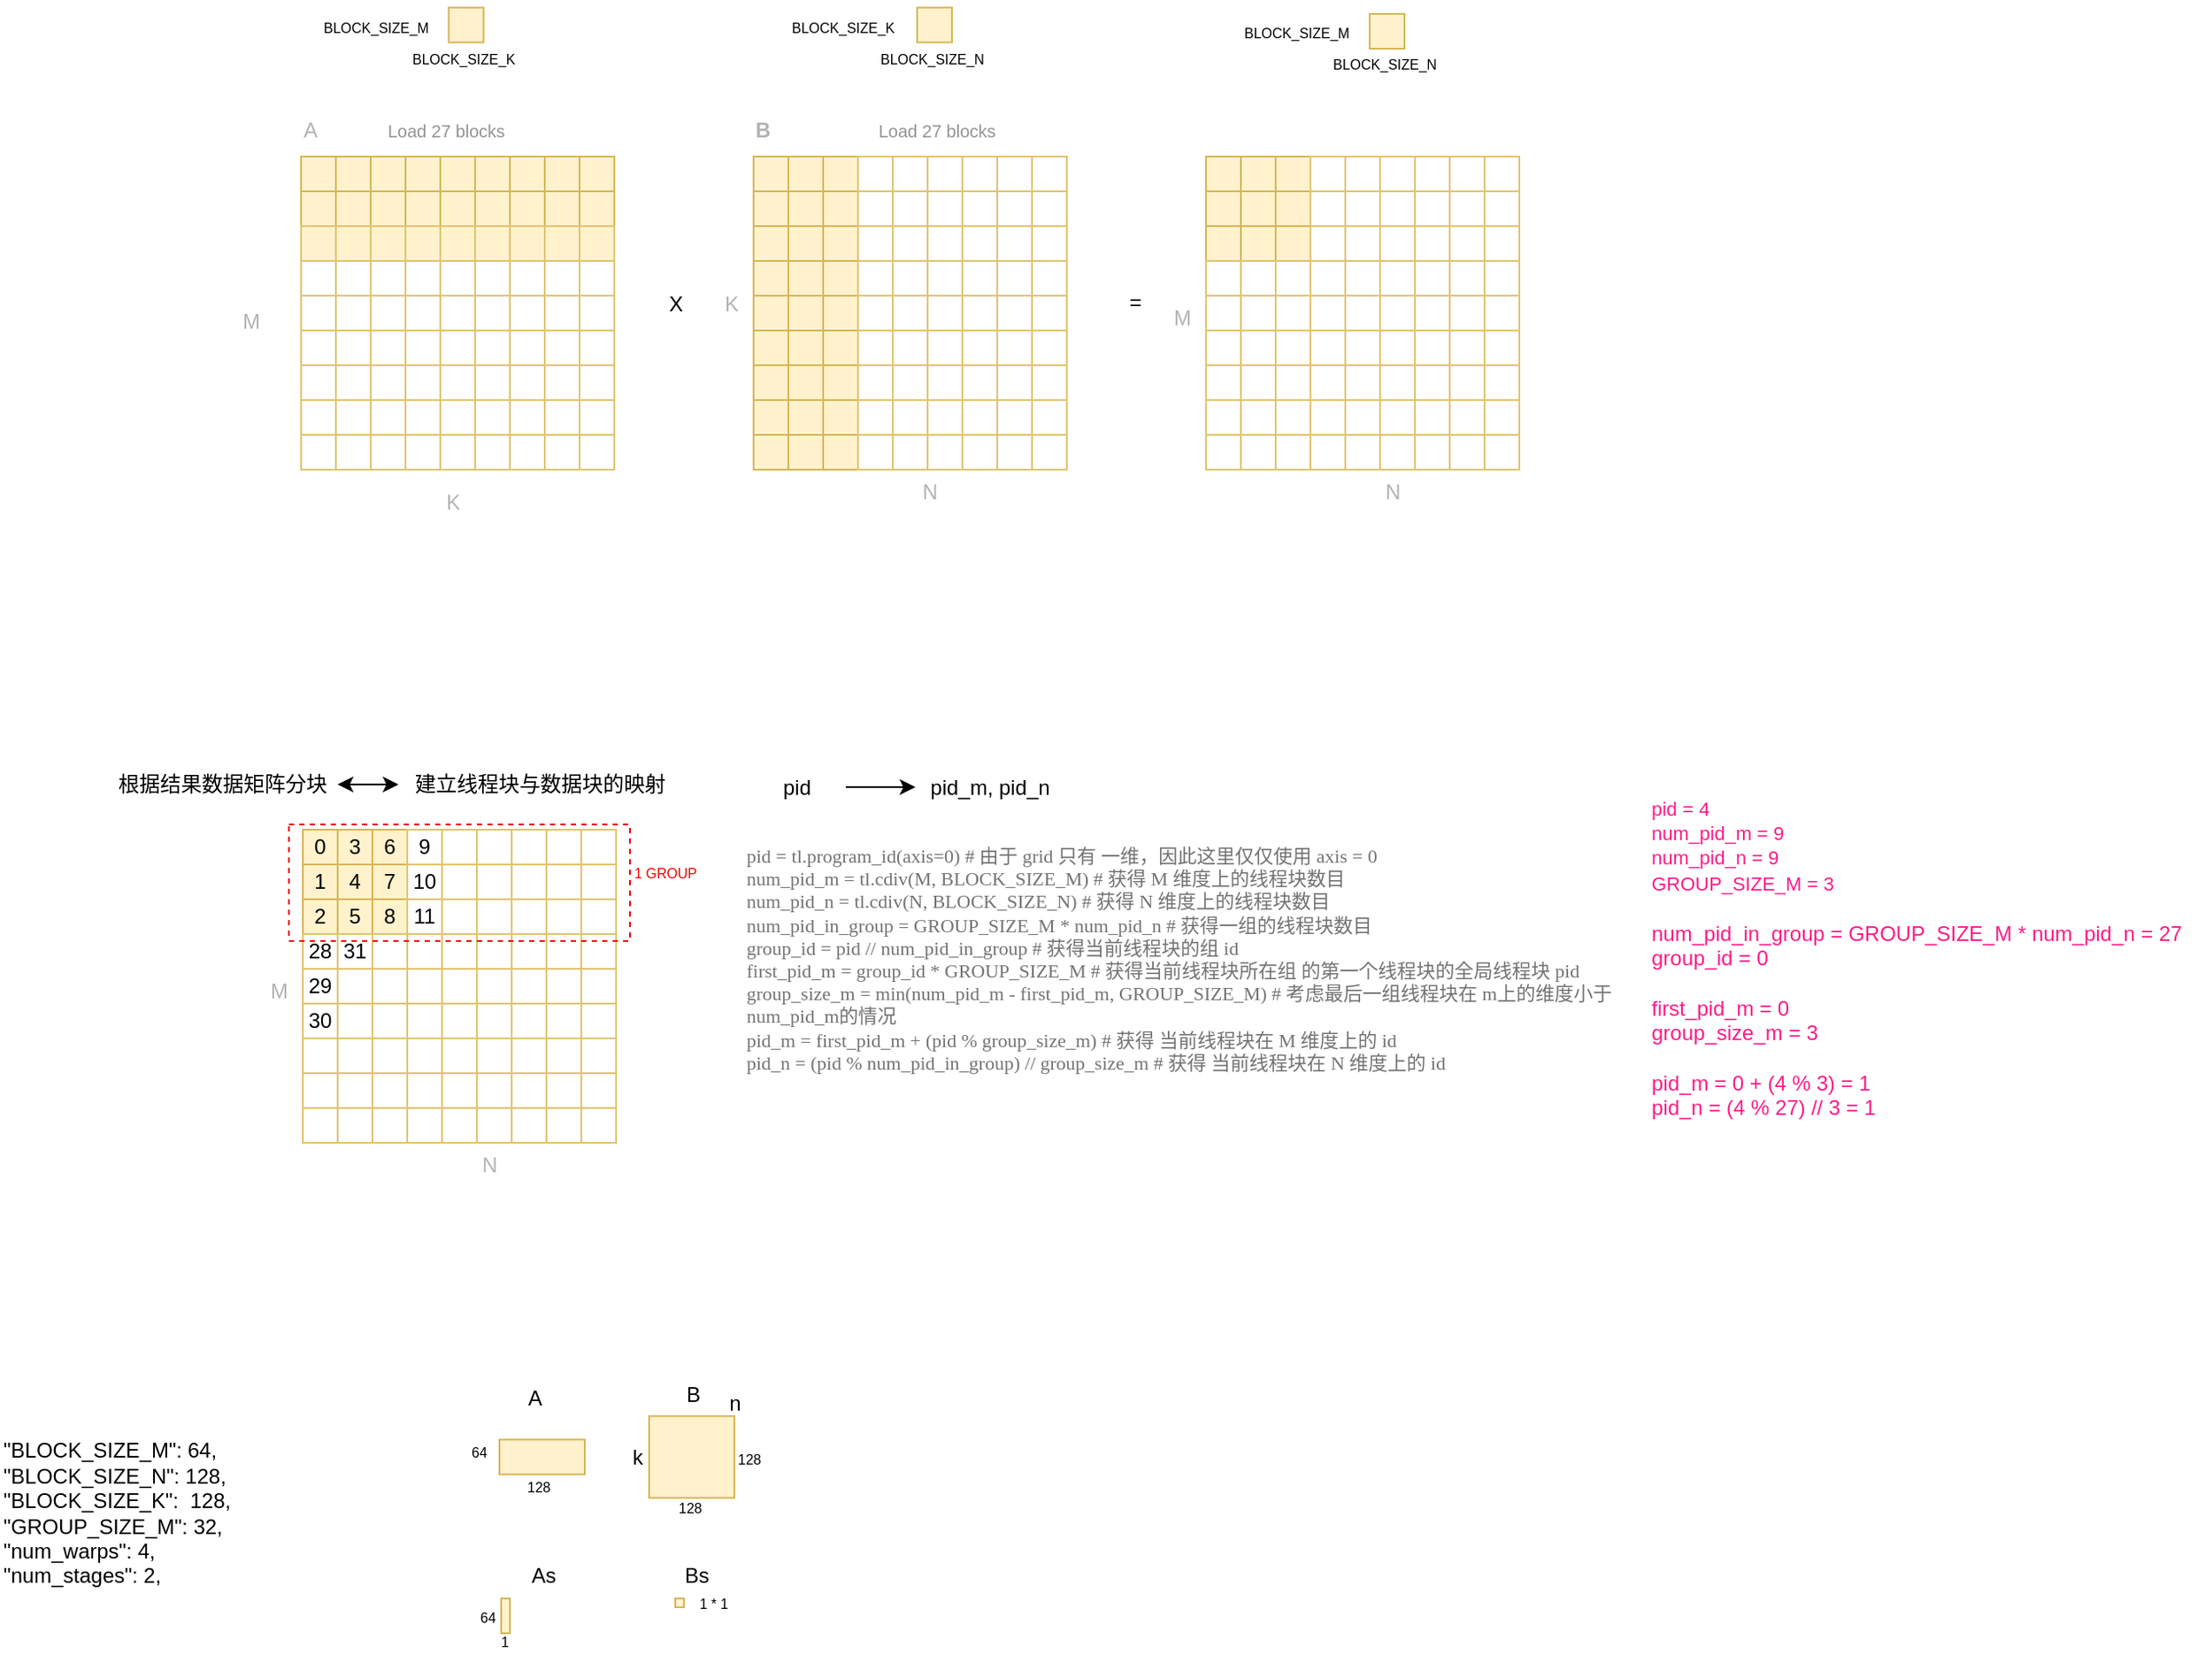 <mxfile version="27.2.0">
  <diagram name="triton矩阵乘再理解" id="j6Y4k2UmRdQ2LZfALvH8">
    <mxGraphModel dx="1192" dy="839" grid="0" gridSize="10" guides="1" tooltips="1" connect="1" arrows="1" fold="1" page="0" pageScale="1" pageWidth="827" pageHeight="1169" math="0" shadow="0">
      <root>
        <mxCell id="0" />
        <mxCell id="1" parent="0" />
        <mxCell id="rxAq2k8TnSCdkmulAkpY-1" value="" style="rounded=0;whiteSpace=wrap;html=1;fillColor=#fff2cc;strokeColor=#d6b656;" parent="1" vertex="1">
          <mxGeometry x="69" y="80" width="20" height="20" as="geometry" />
        </mxCell>
        <mxCell id="rxAq2k8TnSCdkmulAkpY-2" value="" style="rounded=0;whiteSpace=wrap;html=1;fillColor=#fff2cc;strokeColor=#d6b656;" parent="1" vertex="1">
          <mxGeometry x="89" y="80" width="20" height="20" as="geometry" />
        </mxCell>
        <mxCell id="rxAq2k8TnSCdkmulAkpY-3" value="" style="rounded=0;whiteSpace=wrap;html=1;fillColor=#fff2cc;strokeColor=#d6b656;" parent="1" vertex="1">
          <mxGeometry x="109" y="80" width="20" height="20" as="geometry" />
        </mxCell>
        <mxCell id="rxAq2k8TnSCdkmulAkpY-4" value="" style="rounded=0;whiteSpace=wrap;html=1;fillColor=#fff2cc;strokeColor=#d6b656;" parent="1" vertex="1">
          <mxGeometry x="129" y="80" width="20" height="20" as="geometry" />
        </mxCell>
        <mxCell id="rxAq2k8TnSCdkmulAkpY-5" value="" style="rounded=0;whiteSpace=wrap;html=1;fillColor=#fff2cc;strokeColor=#d6b656;" parent="1" vertex="1">
          <mxGeometry x="149" y="80" width="20" height="20" as="geometry" />
        </mxCell>
        <mxCell id="rxAq2k8TnSCdkmulAkpY-6" value="" style="rounded=0;whiteSpace=wrap;html=1;fillColor=#fff2cc;strokeColor=#d6b656;" parent="1" vertex="1">
          <mxGeometry x="169" y="80" width="20" height="20" as="geometry" />
        </mxCell>
        <mxCell id="rxAq2k8TnSCdkmulAkpY-7" value="" style="rounded=0;whiteSpace=wrap;html=1;fillColor=#fff2cc;strokeColor=#d6b656;" parent="1" vertex="1">
          <mxGeometry x="189" y="80" width="20" height="20" as="geometry" />
        </mxCell>
        <mxCell id="rxAq2k8TnSCdkmulAkpY-8" value="" style="rounded=0;whiteSpace=wrap;html=1;fillColor=#fff2cc;strokeColor=#d6b656;" parent="1" vertex="1">
          <mxGeometry x="209" y="80" width="20" height="20" as="geometry" />
        </mxCell>
        <mxCell id="rxAq2k8TnSCdkmulAkpY-9" value="" style="rounded=0;whiteSpace=wrap;html=1;fillColor=#fff2cc;strokeColor=#d6b656;" parent="1" vertex="1">
          <mxGeometry x="229" y="80" width="20" height="20" as="geometry" />
        </mxCell>
        <mxCell id="rxAq2k8TnSCdkmulAkpY-11" value="" style="rounded=0;whiteSpace=wrap;html=1;fillColor=#fff2cc;strokeColor=#d6b656;" parent="1" vertex="1">
          <mxGeometry x="69" y="100" width="20" height="20" as="geometry" />
        </mxCell>
        <mxCell id="rxAq2k8TnSCdkmulAkpY-12" value="" style="rounded=0;whiteSpace=wrap;html=1;fillColor=#fff2cc;strokeColor=#d6b656;" parent="1" vertex="1">
          <mxGeometry x="89" y="100" width="20" height="20" as="geometry" />
        </mxCell>
        <mxCell id="rxAq2k8TnSCdkmulAkpY-13" value="" style="rounded=0;whiteSpace=wrap;html=1;fillColor=#fff2cc;strokeColor=#d6b656;" parent="1" vertex="1">
          <mxGeometry x="109" y="100" width="20" height="20" as="geometry" />
        </mxCell>
        <mxCell id="rxAq2k8TnSCdkmulAkpY-14" value="" style="rounded=0;whiteSpace=wrap;html=1;fillColor=#fff2cc;strokeColor=#d6b656;" parent="1" vertex="1">
          <mxGeometry x="129" y="100" width="20" height="20" as="geometry" />
        </mxCell>
        <mxCell id="rxAq2k8TnSCdkmulAkpY-15" value="" style="rounded=0;whiteSpace=wrap;html=1;fillColor=#fff2cc;strokeColor=#d6b656;" parent="1" vertex="1">
          <mxGeometry x="149" y="100" width="20" height="20" as="geometry" />
        </mxCell>
        <mxCell id="rxAq2k8TnSCdkmulAkpY-16" value="" style="rounded=0;whiteSpace=wrap;html=1;fillColor=#fff2cc;strokeColor=#d6b656;" parent="1" vertex="1">
          <mxGeometry x="169" y="100" width="20" height="20" as="geometry" />
        </mxCell>
        <mxCell id="rxAq2k8TnSCdkmulAkpY-17" value="" style="rounded=0;whiteSpace=wrap;html=1;fillColor=#fff2cc;strokeColor=#d6b656;" parent="1" vertex="1">
          <mxGeometry x="189" y="100" width="20" height="20" as="geometry" />
        </mxCell>
        <mxCell id="rxAq2k8TnSCdkmulAkpY-18" value="" style="rounded=0;whiteSpace=wrap;html=1;fillColor=#fff2cc;strokeColor=#d6b656;" parent="1" vertex="1">
          <mxGeometry x="209" y="100" width="20" height="20" as="geometry" />
        </mxCell>
        <mxCell id="rxAq2k8TnSCdkmulAkpY-19" value="" style="rounded=0;whiteSpace=wrap;html=1;fillColor=#fff2cc;strokeColor=#d6b656;" parent="1" vertex="1">
          <mxGeometry x="229" y="100" width="20" height="20" as="geometry" />
        </mxCell>
        <mxCell id="rxAq2k8TnSCdkmulAkpY-20" value="" style="rounded=0;whiteSpace=wrap;html=1;fillColor=#fff2cc;strokeColor=light-dark(#e1c470, #6d5100);" parent="1" vertex="1">
          <mxGeometry x="69" y="120" width="20" height="20" as="geometry" />
        </mxCell>
        <mxCell id="rxAq2k8TnSCdkmulAkpY-21" value="" style="rounded=0;whiteSpace=wrap;html=1;fillColor=#fff2cc;strokeColor=light-dark(#e1c470, #6d5100);" parent="1" vertex="1">
          <mxGeometry x="89" y="120" width="20" height="20" as="geometry" />
        </mxCell>
        <mxCell id="rxAq2k8TnSCdkmulAkpY-22" value="" style="rounded=0;whiteSpace=wrap;html=1;fillColor=#fff2cc;strokeColor=light-dark(#e1c470, #6d5100);" parent="1" vertex="1">
          <mxGeometry x="109" y="120" width="20" height="20" as="geometry" />
        </mxCell>
        <mxCell id="rxAq2k8TnSCdkmulAkpY-23" value="" style="rounded=0;whiteSpace=wrap;html=1;fillColor=#fff2cc;strokeColor=light-dark(#e1c470, #6d5100);" parent="1" vertex="1">
          <mxGeometry x="129" y="120" width="20" height="20" as="geometry" />
        </mxCell>
        <mxCell id="rxAq2k8TnSCdkmulAkpY-24" value="" style="rounded=0;whiteSpace=wrap;html=1;fillColor=#fff2cc;strokeColor=light-dark(#e1c470, #6d5100);" parent="1" vertex="1">
          <mxGeometry x="149" y="120" width="20" height="20" as="geometry" />
        </mxCell>
        <mxCell id="rxAq2k8TnSCdkmulAkpY-25" value="" style="rounded=0;whiteSpace=wrap;html=1;fillColor=#fff2cc;strokeColor=light-dark(#e1c470, #6d5100);" parent="1" vertex="1">
          <mxGeometry x="169" y="120" width="20" height="20" as="geometry" />
        </mxCell>
        <mxCell id="rxAq2k8TnSCdkmulAkpY-26" value="" style="rounded=0;whiteSpace=wrap;html=1;fillColor=#fff2cc;strokeColor=light-dark(#e1c470, #6d5100);" parent="1" vertex="1">
          <mxGeometry x="189" y="120" width="20" height="20" as="geometry" />
        </mxCell>
        <mxCell id="rxAq2k8TnSCdkmulAkpY-27" value="" style="rounded=0;whiteSpace=wrap;html=1;fillColor=#fff2cc;strokeColor=light-dark(#e1c470, #6d5100);" parent="1" vertex="1">
          <mxGeometry x="209" y="120" width="20" height="20" as="geometry" />
        </mxCell>
        <mxCell id="rxAq2k8TnSCdkmulAkpY-28" value="" style="rounded=0;whiteSpace=wrap;html=1;fillColor=#fff2cc;strokeColor=light-dark(#e1c470, #6d5100);" parent="1" vertex="1">
          <mxGeometry x="229" y="120" width="20" height="20" as="geometry" />
        </mxCell>
        <mxCell id="rxAq2k8TnSCdkmulAkpY-29" value="" style="rounded=0;whiteSpace=wrap;html=1;strokeColor=light-dark(#e1c470, #6d5100);" parent="1" vertex="1">
          <mxGeometry x="69" y="140" width="20" height="20" as="geometry" />
        </mxCell>
        <mxCell id="rxAq2k8TnSCdkmulAkpY-30" value="" style="rounded=0;whiteSpace=wrap;html=1;strokeColor=light-dark(#e1c470, #6d5100);" parent="1" vertex="1">
          <mxGeometry x="89" y="140" width="20" height="20" as="geometry" />
        </mxCell>
        <mxCell id="rxAq2k8TnSCdkmulAkpY-31" value="" style="rounded=0;whiteSpace=wrap;html=1;strokeColor=light-dark(#e1c470, #6d5100);" parent="1" vertex="1">
          <mxGeometry x="109" y="140" width="20" height="20" as="geometry" />
        </mxCell>
        <mxCell id="rxAq2k8TnSCdkmulAkpY-32" value="" style="rounded=0;whiteSpace=wrap;html=1;strokeColor=light-dark(#e1c470, #6d5100);" parent="1" vertex="1">
          <mxGeometry x="129" y="140" width="20" height="20" as="geometry" />
        </mxCell>
        <mxCell id="rxAq2k8TnSCdkmulAkpY-33" value="" style="rounded=0;whiteSpace=wrap;html=1;strokeColor=light-dark(#e1c470, #6d5100);" parent="1" vertex="1">
          <mxGeometry x="149" y="140" width="20" height="20" as="geometry" />
        </mxCell>
        <mxCell id="rxAq2k8TnSCdkmulAkpY-34" value="" style="rounded=0;whiteSpace=wrap;html=1;strokeColor=light-dark(#e1c470, #6d5100);" parent="1" vertex="1">
          <mxGeometry x="169" y="140" width="20" height="20" as="geometry" />
        </mxCell>
        <mxCell id="rxAq2k8TnSCdkmulAkpY-35" value="" style="rounded=0;whiteSpace=wrap;html=1;strokeColor=light-dark(#e1c470, #6d5100);" parent="1" vertex="1">
          <mxGeometry x="189" y="140" width="20" height="20" as="geometry" />
        </mxCell>
        <mxCell id="rxAq2k8TnSCdkmulAkpY-36" value="" style="rounded=0;whiteSpace=wrap;html=1;strokeColor=light-dark(#e1c470, #6d5100);" parent="1" vertex="1">
          <mxGeometry x="209" y="140" width="20" height="20" as="geometry" />
        </mxCell>
        <mxCell id="rxAq2k8TnSCdkmulAkpY-37" value="" style="rounded=0;whiteSpace=wrap;html=1;strokeColor=light-dark(#e1c470, #6d5100);" parent="1" vertex="1">
          <mxGeometry x="229" y="140" width="20" height="20" as="geometry" />
        </mxCell>
        <mxCell id="rxAq2k8TnSCdkmulAkpY-38" value="" style="rounded=0;whiteSpace=wrap;html=1;strokeColor=light-dark(#e1c470, #6d5100);" parent="1" vertex="1">
          <mxGeometry x="69" y="160" width="20" height="20" as="geometry" />
        </mxCell>
        <mxCell id="rxAq2k8TnSCdkmulAkpY-39" value="" style="rounded=0;whiteSpace=wrap;html=1;strokeColor=light-dark(#e1c470, #6d5100);" parent="1" vertex="1">
          <mxGeometry x="89" y="160" width="20" height="20" as="geometry" />
        </mxCell>
        <mxCell id="rxAq2k8TnSCdkmulAkpY-40" value="" style="rounded=0;whiteSpace=wrap;html=1;strokeColor=light-dark(#e1c470, #6d5100);" parent="1" vertex="1">
          <mxGeometry x="109" y="160" width="20" height="20" as="geometry" />
        </mxCell>
        <mxCell id="rxAq2k8TnSCdkmulAkpY-41" value="" style="rounded=0;whiteSpace=wrap;html=1;strokeColor=light-dark(#e1c470, #6d5100);" parent="1" vertex="1">
          <mxGeometry x="129" y="160" width="20" height="20" as="geometry" />
        </mxCell>
        <mxCell id="rxAq2k8TnSCdkmulAkpY-42" value="" style="rounded=0;whiteSpace=wrap;html=1;strokeColor=light-dark(#e1c470, #6d5100);" parent="1" vertex="1">
          <mxGeometry x="149" y="160" width="20" height="20" as="geometry" />
        </mxCell>
        <mxCell id="rxAq2k8TnSCdkmulAkpY-43" value="" style="rounded=0;whiteSpace=wrap;html=1;strokeColor=light-dark(#e1c470, #6d5100);" parent="1" vertex="1">
          <mxGeometry x="169" y="160" width="20" height="20" as="geometry" />
        </mxCell>
        <mxCell id="rxAq2k8TnSCdkmulAkpY-44" value="" style="rounded=0;whiteSpace=wrap;html=1;strokeColor=light-dark(#e1c470, #6d5100);" parent="1" vertex="1">
          <mxGeometry x="189" y="160" width="20" height="20" as="geometry" />
        </mxCell>
        <mxCell id="rxAq2k8TnSCdkmulAkpY-45" value="" style="rounded=0;whiteSpace=wrap;html=1;strokeColor=light-dark(#e1c470, #6d5100);" parent="1" vertex="1">
          <mxGeometry x="209" y="160" width="20" height="20" as="geometry" />
        </mxCell>
        <mxCell id="rxAq2k8TnSCdkmulAkpY-46" value="" style="rounded=0;whiteSpace=wrap;html=1;strokeColor=light-dark(#e1c470, #6d5100);" parent="1" vertex="1">
          <mxGeometry x="229" y="160" width="20" height="20" as="geometry" />
        </mxCell>
        <mxCell id="rxAq2k8TnSCdkmulAkpY-47" value="" style="rounded=0;whiteSpace=wrap;html=1;strokeColor=light-dark(#e1c470, #6d5100);" parent="1" vertex="1">
          <mxGeometry x="69" y="180" width="20" height="20" as="geometry" />
        </mxCell>
        <mxCell id="rxAq2k8TnSCdkmulAkpY-48" value="" style="rounded=0;whiteSpace=wrap;html=1;strokeColor=light-dark(#e1c470, #6d5100);" parent="1" vertex="1">
          <mxGeometry x="89" y="180" width="20" height="20" as="geometry" />
        </mxCell>
        <mxCell id="rxAq2k8TnSCdkmulAkpY-49" value="" style="rounded=0;whiteSpace=wrap;html=1;strokeColor=light-dark(#e1c470, #6d5100);" parent="1" vertex="1">
          <mxGeometry x="109" y="180" width="20" height="20" as="geometry" />
        </mxCell>
        <mxCell id="rxAq2k8TnSCdkmulAkpY-50" value="" style="rounded=0;whiteSpace=wrap;html=1;strokeColor=light-dark(#e1c470, #6d5100);" parent="1" vertex="1">
          <mxGeometry x="129" y="180" width="20" height="20" as="geometry" />
        </mxCell>
        <mxCell id="rxAq2k8TnSCdkmulAkpY-51" value="" style="rounded=0;whiteSpace=wrap;html=1;strokeColor=light-dark(#e1c470, #6d5100);" parent="1" vertex="1">
          <mxGeometry x="149" y="180" width="20" height="20" as="geometry" />
        </mxCell>
        <mxCell id="rxAq2k8TnSCdkmulAkpY-52" value="" style="rounded=0;whiteSpace=wrap;html=1;strokeColor=light-dark(#e1c470, #6d5100);" parent="1" vertex="1">
          <mxGeometry x="169" y="180" width="20" height="20" as="geometry" />
        </mxCell>
        <mxCell id="rxAq2k8TnSCdkmulAkpY-53" value="" style="rounded=0;whiteSpace=wrap;html=1;strokeColor=light-dark(#e1c470, #6d5100);" parent="1" vertex="1">
          <mxGeometry x="189" y="180" width="20" height="20" as="geometry" />
        </mxCell>
        <mxCell id="rxAq2k8TnSCdkmulAkpY-54" value="" style="rounded=0;whiteSpace=wrap;html=1;strokeColor=light-dark(#e1c470, #6d5100);" parent="1" vertex="1">
          <mxGeometry x="209" y="180" width="20" height="20" as="geometry" />
        </mxCell>
        <mxCell id="rxAq2k8TnSCdkmulAkpY-55" value="" style="rounded=0;whiteSpace=wrap;html=1;strokeColor=light-dark(#e1c470, #6d5100);" parent="1" vertex="1">
          <mxGeometry x="229" y="180" width="20" height="20" as="geometry" />
        </mxCell>
        <mxCell id="rxAq2k8TnSCdkmulAkpY-56" value="" style="rounded=0;whiteSpace=wrap;html=1;strokeColor=light-dark(#e1c470, #6d5100);" parent="1" vertex="1">
          <mxGeometry x="69" y="200" width="20" height="20" as="geometry" />
        </mxCell>
        <mxCell id="rxAq2k8TnSCdkmulAkpY-57" value="" style="rounded=0;whiteSpace=wrap;html=1;strokeColor=light-dark(#e1c470, #6d5100);" parent="1" vertex="1">
          <mxGeometry x="89" y="200" width="20" height="20" as="geometry" />
        </mxCell>
        <mxCell id="rxAq2k8TnSCdkmulAkpY-58" value="" style="rounded=0;whiteSpace=wrap;html=1;strokeColor=light-dark(#e1c470, #6d5100);" parent="1" vertex="1">
          <mxGeometry x="109" y="200" width="20" height="20" as="geometry" />
        </mxCell>
        <mxCell id="rxAq2k8TnSCdkmulAkpY-59" value="" style="rounded=0;whiteSpace=wrap;html=1;strokeColor=light-dark(#e1c470, #6d5100);" parent="1" vertex="1">
          <mxGeometry x="129" y="200" width="20" height="20" as="geometry" />
        </mxCell>
        <mxCell id="rxAq2k8TnSCdkmulAkpY-60" value="" style="rounded=0;whiteSpace=wrap;html=1;strokeColor=light-dark(#e1c470, #6d5100);" parent="1" vertex="1">
          <mxGeometry x="149" y="200" width="20" height="20" as="geometry" />
        </mxCell>
        <mxCell id="rxAq2k8TnSCdkmulAkpY-61" value="" style="rounded=0;whiteSpace=wrap;html=1;strokeColor=light-dark(#e1c470, #6d5100);" parent="1" vertex="1">
          <mxGeometry x="169" y="200" width="20" height="20" as="geometry" />
        </mxCell>
        <mxCell id="rxAq2k8TnSCdkmulAkpY-62" value="" style="rounded=0;whiteSpace=wrap;html=1;strokeColor=light-dark(#e1c470, #6d5100);" parent="1" vertex="1">
          <mxGeometry x="189" y="200" width="20" height="20" as="geometry" />
        </mxCell>
        <mxCell id="rxAq2k8TnSCdkmulAkpY-63" value="" style="rounded=0;whiteSpace=wrap;html=1;strokeColor=light-dark(#e1c470, #6d5100);" parent="1" vertex="1">
          <mxGeometry x="209" y="200" width="20" height="20" as="geometry" />
        </mxCell>
        <mxCell id="rxAq2k8TnSCdkmulAkpY-64" value="" style="rounded=0;whiteSpace=wrap;html=1;strokeColor=light-dark(#e1c470, #6d5100);" parent="1" vertex="1">
          <mxGeometry x="229" y="200" width="20" height="20" as="geometry" />
        </mxCell>
        <mxCell id="rxAq2k8TnSCdkmulAkpY-65" value="" style="rounded=0;whiteSpace=wrap;html=1;strokeColor=light-dark(#e1c470, #6d5100);" parent="1" vertex="1">
          <mxGeometry x="69" y="220" width="20" height="20" as="geometry" />
        </mxCell>
        <mxCell id="rxAq2k8TnSCdkmulAkpY-66" value="" style="rounded=0;whiteSpace=wrap;html=1;strokeColor=light-dark(#e1c470, #6d5100);" parent="1" vertex="1">
          <mxGeometry x="89" y="220" width="20" height="20" as="geometry" />
        </mxCell>
        <mxCell id="rxAq2k8TnSCdkmulAkpY-67" value="" style="rounded=0;whiteSpace=wrap;html=1;strokeColor=light-dark(#e1c470, #6d5100);" parent="1" vertex="1">
          <mxGeometry x="109" y="220" width="20" height="20" as="geometry" />
        </mxCell>
        <mxCell id="rxAq2k8TnSCdkmulAkpY-68" value="" style="rounded=0;whiteSpace=wrap;html=1;strokeColor=light-dark(#e1c470, #6d5100);" parent="1" vertex="1">
          <mxGeometry x="129" y="220" width="20" height="20" as="geometry" />
        </mxCell>
        <mxCell id="rxAq2k8TnSCdkmulAkpY-69" value="" style="rounded=0;whiteSpace=wrap;html=1;strokeColor=light-dark(#e1c470, #6d5100);" parent="1" vertex="1">
          <mxGeometry x="149" y="220" width="20" height="20" as="geometry" />
        </mxCell>
        <mxCell id="rxAq2k8TnSCdkmulAkpY-70" value="" style="rounded=0;whiteSpace=wrap;html=1;strokeColor=light-dark(#e1c470, #6d5100);" parent="1" vertex="1">
          <mxGeometry x="169" y="220" width="20" height="20" as="geometry" />
        </mxCell>
        <mxCell id="rxAq2k8TnSCdkmulAkpY-71" value="" style="rounded=0;whiteSpace=wrap;html=1;strokeColor=light-dark(#e1c470, #6d5100);" parent="1" vertex="1">
          <mxGeometry x="189" y="220" width="20" height="20" as="geometry" />
        </mxCell>
        <mxCell id="rxAq2k8TnSCdkmulAkpY-72" value="" style="rounded=0;whiteSpace=wrap;html=1;strokeColor=light-dark(#e1c470, #6d5100);" parent="1" vertex="1">
          <mxGeometry x="209" y="220" width="20" height="20" as="geometry" />
        </mxCell>
        <mxCell id="rxAq2k8TnSCdkmulAkpY-73" value="" style="rounded=0;whiteSpace=wrap;html=1;strokeColor=light-dark(#e1c470, #6d5100);" parent="1" vertex="1">
          <mxGeometry x="229" y="220" width="20" height="20" as="geometry" />
        </mxCell>
        <mxCell id="rxAq2k8TnSCdkmulAkpY-74" value="" style="rounded=0;whiteSpace=wrap;html=1;strokeColor=light-dark(#e1c470, #6d5100);" parent="1" vertex="1">
          <mxGeometry x="69" y="240" width="20" height="20" as="geometry" />
        </mxCell>
        <mxCell id="rxAq2k8TnSCdkmulAkpY-75" value="" style="rounded=0;whiteSpace=wrap;html=1;strokeColor=light-dark(#e1c470, #6d5100);" parent="1" vertex="1">
          <mxGeometry x="89" y="240" width="20" height="20" as="geometry" />
        </mxCell>
        <mxCell id="rxAq2k8TnSCdkmulAkpY-76" value="" style="rounded=0;whiteSpace=wrap;html=1;strokeColor=light-dark(#e1c470, #6d5100);" parent="1" vertex="1">
          <mxGeometry x="109" y="240" width="20" height="20" as="geometry" />
        </mxCell>
        <mxCell id="rxAq2k8TnSCdkmulAkpY-77" value="" style="rounded=0;whiteSpace=wrap;html=1;strokeColor=light-dark(#e1c470, #6d5100);" parent="1" vertex="1">
          <mxGeometry x="129" y="240" width="20" height="20" as="geometry" />
        </mxCell>
        <mxCell id="rxAq2k8TnSCdkmulAkpY-78" value="" style="rounded=0;whiteSpace=wrap;html=1;strokeColor=light-dark(#e1c470, #6d5100);" parent="1" vertex="1">
          <mxGeometry x="149" y="240" width="20" height="20" as="geometry" />
        </mxCell>
        <mxCell id="rxAq2k8TnSCdkmulAkpY-79" value="" style="rounded=0;whiteSpace=wrap;html=1;strokeColor=light-dark(#e1c470, #6d5100);" parent="1" vertex="1">
          <mxGeometry x="169" y="240" width="20" height="20" as="geometry" />
        </mxCell>
        <mxCell id="rxAq2k8TnSCdkmulAkpY-80" value="" style="rounded=0;whiteSpace=wrap;html=1;strokeColor=light-dark(#e1c470, #6d5100);" parent="1" vertex="1">
          <mxGeometry x="189" y="240" width="20" height="20" as="geometry" />
        </mxCell>
        <mxCell id="rxAq2k8TnSCdkmulAkpY-81" value="" style="rounded=0;whiteSpace=wrap;html=1;strokeColor=light-dark(#e1c470, #6d5100);" parent="1" vertex="1">
          <mxGeometry x="209" y="240" width="20" height="20" as="geometry" />
        </mxCell>
        <mxCell id="rxAq2k8TnSCdkmulAkpY-82" value="" style="rounded=0;whiteSpace=wrap;html=1;strokeColor=light-dark(#e1c470, #6d5100);" parent="1" vertex="1">
          <mxGeometry x="229" y="240" width="20" height="20" as="geometry" />
        </mxCell>
        <mxCell id="rxAq2k8TnSCdkmulAkpY-83" value="" style="rounded=0;whiteSpace=wrap;html=1;strokeColor=#d6b656;fillColor=#fff2cc;" parent="1" vertex="1">
          <mxGeometry x="329" y="80" width="20" height="20" as="geometry" />
        </mxCell>
        <mxCell id="rxAq2k8TnSCdkmulAkpY-84" value="" style="rounded=0;whiteSpace=wrap;html=1;strokeColor=#d6b656;fillColor=#fff2cc;" parent="1" vertex="1">
          <mxGeometry x="349" y="80" width="20" height="20" as="geometry" />
        </mxCell>
        <mxCell id="rxAq2k8TnSCdkmulAkpY-85" value="" style="rounded=0;whiteSpace=wrap;html=1;strokeColor=#d6b656;fillColor=#fff2cc;" parent="1" vertex="1">
          <mxGeometry x="369" y="80" width="20" height="20" as="geometry" />
        </mxCell>
        <mxCell id="rxAq2k8TnSCdkmulAkpY-86" value="" style="rounded=0;whiteSpace=wrap;html=1;strokeColor=light-dark(#e1c470, #6d5100);" parent="1" vertex="1">
          <mxGeometry x="389" y="80" width="20" height="20" as="geometry" />
        </mxCell>
        <mxCell id="rxAq2k8TnSCdkmulAkpY-87" value="" style="rounded=0;whiteSpace=wrap;html=1;strokeColor=light-dark(#e1c470, #6d5100);" parent="1" vertex="1">
          <mxGeometry x="409" y="80" width="20" height="20" as="geometry" />
        </mxCell>
        <mxCell id="rxAq2k8TnSCdkmulAkpY-88" value="" style="rounded=0;whiteSpace=wrap;html=1;strokeColor=light-dark(#e1c470, #6d5100);" parent="1" vertex="1">
          <mxGeometry x="429" y="80" width="20" height="20" as="geometry" />
        </mxCell>
        <mxCell id="rxAq2k8TnSCdkmulAkpY-89" value="" style="rounded=0;whiteSpace=wrap;html=1;strokeColor=light-dark(#e1c470, #6d5100);" parent="1" vertex="1">
          <mxGeometry x="449" y="80" width="20" height="20" as="geometry" />
        </mxCell>
        <mxCell id="rxAq2k8TnSCdkmulAkpY-90" value="" style="rounded=0;whiteSpace=wrap;html=1;strokeColor=light-dark(#e1c470, #6d5100);" parent="1" vertex="1">
          <mxGeometry x="469" y="80" width="20" height="20" as="geometry" />
        </mxCell>
        <mxCell id="rxAq2k8TnSCdkmulAkpY-91" value="" style="rounded=0;whiteSpace=wrap;html=1;strokeColor=light-dark(#e1c470, #6d5100);" parent="1" vertex="1">
          <mxGeometry x="489" y="80" width="20" height="20" as="geometry" />
        </mxCell>
        <mxCell id="rxAq2k8TnSCdkmulAkpY-92" value="" style="rounded=0;whiteSpace=wrap;html=1;strokeColor=#d6b656;fillColor=#fff2cc;" parent="1" vertex="1">
          <mxGeometry x="329" y="100" width="20" height="20" as="geometry" />
        </mxCell>
        <mxCell id="rxAq2k8TnSCdkmulAkpY-93" value="" style="rounded=0;whiteSpace=wrap;html=1;strokeColor=#d6b656;fillColor=#fff2cc;" parent="1" vertex="1">
          <mxGeometry x="349" y="100" width="20" height="20" as="geometry" />
        </mxCell>
        <mxCell id="rxAq2k8TnSCdkmulAkpY-94" value="" style="rounded=0;whiteSpace=wrap;html=1;strokeColor=#d6b656;fillColor=#fff2cc;" parent="1" vertex="1">
          <mxGeometry x="369" y="100" width="20" height="20" as="geometry" />
        </mxCell>
        <mxCell id="rxAq2k8TnSCdkmulAkpY-95" value="" style="rounded=0;whiteSpace=wrap;html=1;strokeColor=light-dark(#e1c470, #6d5100);" parent="1" vertex="1">
          <mxGeometry x="389" y="100" width="20" height="20" as="geometry" />
        </mxCell>
        <mxCell id="rxAq2k8TnSCdkmulAkpY-96" value="" style="rounded=0;whiteSpace=wrap;html=1;strokeColor=light-dark(#e1c470, #6d5100);" parent="1" vertex="1">
          <mxGeometry x="409" y="100" width="20" height="20" as="geometry" />
        </mxCell>
        <mxCell id="rxAq2k8TnSCdkmulAkpY-97" value="" style="rounded=0;whiteSpace=wrap;html=1;strokeColor=light-dark(#e1c470, #6d5100);" parent="1" vertex="1">
          <mxGeometry x="429" y="100" width="20" height="20" as="geometry" />
        </mxCell>
        <mxCell id="rxAq2k8TnSCdkmulAkpY-98" value="" style="rounded=0;whiteSpace=wrap;html=1;strokeColor=light-dark(#e1c470, #6d5100);" parent="1" vertex="1">
          <mxGeometry x="449" y="100" width="20" height="20" as="geometry" />
        </mxCell>
        <mxCell id="rxAq2k8TnSCdkmulAkpY-99" value="" style="rounded=0;whiteSpace=wrap;html=1;strokeColor=light-dark(#e1c470, #6d5100);" parent="1" vertex="1">
          <mxGeometry x="469" y="100" width="20" height="20" as="geometry" />
        </mxCell>
        <mxCell id="rxAq2k8TnSCdkmulAkpY-100" value="" style="rounded=0;whiteSpace=wrap;html=1;strokeColor=light-dark(#e1c470, #6d5100);" parent="1" vertex="1">
          <mxGeometry x="489" y="100" width="20" height="20" as="geometry" />
        </mxCell>
        <mxCell id="rxAq2k8TnSCdkmulAkpY-101" value="" style="rounded=0;whiteSpace=wrap;html=1;strokeColor=#d6b656;fillColor=#fff2cc;" parent="1" vertex="1">
          <mxGeometry x="329" y="120" width="20" height="20" as="geometry" />
        </mxCell>
        <mxCell id="rxAq2k8TnSCdkmulAkpY-102" value="" style="rounded=0;whiteSpace=wrap;html=1;strokeColor=#d6b656;fillColor=#fff2cc;" parent="1" vertex="1">
          <mxGeometry x="349" y="120" width="20" height="20" as="geometry" />
        </mxCell>
        <mxCell id="rxAq2k8TnSCdkmulAkpY-103" value="" style="rounded=0;whiteSpace=wrap;html=1;strokeColor=#d6b656;fillColor=#fff2cc;" parent="1" vertex="1">
          <mxGeometry x="369" y="120" width="20" height="20" as="geometry" />
        </mxCell>
        <mxCell id="rxAq2k8TnSCdkmulAkpY-104" value="" style="rounded=0;whiteSpace=wrap;html=1;strokeColor=light-dark(#e1c470, #6d5100);" parent="1" vertex="1">
          <mxGeometry x="389" y="120" width="20" height="20" as="geometry" />
        </mxCell>
        <mxCell id="rxAq2k8TnSCdkmulAkpY-105" value="" style="rounded=0;whiteSpace=wrap;html=1;strokeColor=light-dark(#e1c470, #6d5100);" parent="1" vertex="1">
          <mxGeometry x="409" y="120" width="20" height="20" as="geometry" />
        </mxCell>
        <mxCell id="rxAq2k8TnSCdkmulAkpY-106" value="" style="rounded=0;whiteSpace=wrap;html=1;strokeColor=light-dark(#e1c470, #6d5100);" parent="1" vertex="1">
          <mxGeometry x="429" y="120" width="20" height="20" as="geometry" />
        </mxCell>
        <mxCell id="rxAq2k8TnSCdkmulAkpY-107" value="" style="rounded=0;whiteSpace=wrap;html=1;strokeColor=light-dark(#e1c470, #6d5100);" parent="1" vertex="1">
          <mxGeometry x="449" y="120" width="20" height="20" as="geometry" />
        </mxCell>
        <mxCell id="rxAq2k8TnSCdkmulAkpY-108" value="" style="rounded=0;whiteSpace=wrap;html=1;strokeColor=light-dark(#e1c470, #6d5100);" parent="1" vertex="1">
          <mxGeometry x="469" y="120" width="20" height="20" as="geometry" />
        </mxCell>
        <mxCell id="rxAq2k8TnSCdkmulAkpY-109" value="" style="rounded=0;whiteSpace=wrap;html=1;strokeColor=light-dark(#e1c470, #6d5100);" parent="1" vertex="1">
          <mxGeometry x="489" y="120" width="20" height="20" as="geometry" />
        </mxCell>
        <mxCell id="rxAq2k8TnSCdkmulAkpY-110" value="" style="rounded=0;whiteSpace=wrap;html=1;strokeColor=#d6b656;fillColor=#fff2cc;" parent="1" vertex="1">
          <mxGeometry x="329" y="140" width="20" height="20" as="geometry" />
        </mxCell>
        <mxCell id="rxAq2k8TnSCdkmulAkpY-111" value="" style="rounded=0;whiteSpace=wrap;html=1;strokeColor=#d6b656;fillColor=#fff2cc;" parent="1" vertex="1">
          <mxGeometry x="349" y="140" width="20" height="20" as="geometry" />
        </mxCell>
        <mxCell id="rxAq2k8TnSCdkmulAkpY-112" value="" style="rounded=0;whiteSpace=wrap;html=1;strokeColor=#d6b656;fillColor=#fff2cc;" parent="1" vertex="1">
          <mxGeometry x="369" y="140" width="20" height="20" as="geometry" />
        </mxCell>
        <mxCell id="rxAq2k8TnSCdkmulAkpY-113" value="" style="rounded=0;whiteSpace=wrap;html=1;strokeColor=light-dark(#e1c470, #6d5100);" parent="1" vertex="1">
          <mxGeometry x="389" y="140" width="20" height="20" as="geometry" />
        </mxCell>
        <mxCell id="rxAq2k8TnSCdkmulAkpY-114" value="" style="rounded=0;whiteSpace=wrap;html=1;strokeColor=light-dark(#e1c470, #6d5100);" parent="1" vertex="1">
          <mxGeometry x="409" y="140" width="20" height="20" as="geometry" />
        </mxCell>
        <mxCell id="rxAq2k8TnSCdkmulAkpY-115" value="" style="rounded=0;whiteSpace=wrap;html=1;strokeColor=light-dark(#e1c470, #6d5100);" parent="1" vertex="1">
          <mxGeometry x="429" y="140" width="20" height="20" as="geometry" />
        </mxCell>
        <mxCell id="rxAq2k8TnSCdkmulAkpY-116" value="" style="rounded=0;whiteSpace=wrap;html=1;strokeColor=light-dark(#e1c470, #6d5100);" parent="1" vertex="1">
          <mxGeometry x="449" y="140" width="20" height="20" as="geometry" />
        </mxCell>
        <mxCell id="rxAq2k8TnSCdkmulAkpY-117" value="" style="rounded=0;whiteSpace=wrap;html=1;strokeColor=light-dark(#e1c470, #6d5100);" parent="1" vertex="1">
          <mxGeometry x="469" y="140" width="20" height="20" as="geometry" />
        </mxCell>
        <mxCell id="rxAq2k8TnSCdkmulAkpY-118" value="" style="rounded=0;whiteSpace=wrap;html=1;strokeColor=light-dark(#e1c470, #6d5100);" parent="1" vertex="1">
          <mxGeometry x="489" y="140" width="20" height="20" as="geometry" />
        </mxCell>
        <mxCell id="rxAq2k8TnSCdkmulAkpY-119" value="" style="rounded=0;whiteSpace=wrap;html=1;strokeColor=#d6b656;fillColor=#fff2cc;" parent="1" vertex="1">
          <mxGeometry x="329" y="160" width="20" height="20" as="geometry" />
        </mxCell>
        <mxCell id="rxAq2k8TnSCdkmulAkpY-120" value="" style="rounded=0;whiteSpace=wrap;html=1;strokeColor=#d6b656;fillColor=#fff2cc;" parent="1" vertex="1">
          <mxGeometry x="349" y="160" width="20" height="20" as="geometry" />
        </mxCell>
        <mxCell id="rxAq2k8TnSCdkmulAkpY-121" value="" style="rounded=0;whiteSpace=wrap;html=1;strokeColor=#d6b656;fillColor=#fff2cc;" parent="1" vertex="1">
          <mxGeometry x="369" y="160" width="20" height="20" as="geometry" />
        </mxCell>
        <mxCell id="rxAq2k8TnSCdkmulAkpY-122" value="" style="rounded=0;whiteSpace=wrap;html=1;strokeColor=light-dark(#e1c470, #6d5100);" parent="1" vertex="1">
          <mxGeometry x="389" y="160" width="20" height="20" as="geometry" />
        </mxCell>
        <mxCell id="rxAq2k8TnSCdkmulAkpY-123" value="" style="rounded=0;whiteSpace=wrap;html=1;strokeColor=light-dark(#e1c470, #6d5100);" parent="1" vertex="1">
          <mxGeometry x="409" y="160" width="20" height="20" as="geometry" />
        </mxCell>
        <mxCell id="rxAq2k8TnSCdkmulAkpY-124" value="" style="rounded=0;whiteSpace=wrap;html=1;strokeColor=light-dark(#e1c470, #6d5100);" parent="1" vertex="1">
          <mxGeometry x="429" y="160" width="20" height="20" as="geometry" />
        </mxCell>
        <mxCell id="rxAq2k8TnSCdkmulAkpY-125" value="" style="rounded=0;whiteSpace=wrap;html=1;strokeColor=light-dark(#e1c470, #6d5100);" parent="1" vertex="1">
          <mxGeometry x="449" y="160" width="20" height="20" as="geometry" />
        </mxCell>
        <mxCell id="rxAq2k8TnSCdkmulAkpY-126" value="" style="rounded=0;whiteSpace=wrap;html=1;strokeColor=light-dark(#e1c470, #6d5100);" parent="1" vertex="1">
          <mxGeometry x="469" y="160" width="20" height="20" as="geometry" />
        </mxCell>
        <mxCell id="rxAq2k8TnSCdkmulAkpY-127" value="" style="rounded=0;whiteSpace=wrap;html=1;strokeColor=light-dark(#e1c470, #6d5100);" parent="1" vertex="1">
          <mxGeometry x="489" y="160" width="20" height="20" as="geometry" />
        </mxCell>
        <mxCell id="rxAq2k8TnSCdkmulAkpY-128" value="" style="rounded=0;whiteSpace=wrap;html=1;strokeColor=#d6b656;fillColor=#fff2cc;" parent="1" vertex="1">
          <mxGeometry x="329" y="180" width="20" height="20" as="geometry" />
        </mxCell>
        <mxCell id="rxAq2k8TnSCdkmulAkpY-129" value="" style="rounded=0;whiteSpace=wrap;html=1;strokeColor=#d6b656;fillColor=#fff2cc;" parent="1" vertex="1">
          <mxGeometry x="349" y="180" width="20" height="20" as="geometry" />
        </mxCell>
        <mxCell id="rxAq2k8TnSCdkmulAkpY-130" value="" style="rounded=0;whiteSpace=wrap;html=1;strokeColor=#d6b656;fillColor=#fff2cc;" parent="1" vertex="1">
          <mxGeometry x="369" y="180" width="20" height="20" as="geometry" />
        </mxCell>
        <mxCell id="rxAq2k8TnSCdkmulAkpY-131" value="" style="rounded=0;whiteSpace=wrap;html=1;strokeColor=light-dark(#e1c470, #6d5100);" parent="1" vertex="1">
          <mxGeometry x="389" y="180" width="20" height="20" as="geometry" />
        </mxCell>
        <mxCell id="rxAq2k8TnSCdkmulAkpY-132" value="" style="rounded=0;whiteSpace=wrap;html=1;strokeColor=light-dark(#e1c470, #6d5100);" parent="1" vertex="1">
          <mxGeometry x="409" y="180" width="20" height="20" as="geometry" />
        </mxCell>
        <mxCell id="rxAq2k8TnSCdkmulAkpY-133" value="" style="rounded=0;whiteSpace=wrap;html=1;strokeColor=light-dark(#e1c470, #6d5100);" parent="1" vertex="1">
          <mxGeometry x="429" y="180" width="20" height="20" as="geometry" />
        </mxCell>
        <mxCell id="rxAq2k8TnSCdkmulAkpY-134" value="" style="rounded=0;whiteSpace=wrap;html=1;strokeColor=light-dark(#e1c470, #6d5100);" parent="1" vertex="1">
          <mxGeometry x="449" y="180" width="20" height="20" as="geometry" />
        </mxCell>
        <mxCell id="rxAq2k8TnSCdkmulAkpY-135" value="" style="rounded=0;whiteSpace=wrap;html=1;strokeColor=light-dark(#e1c470, #6d5100);" parent="1" vertex="1">
          <mxGeometry x="469" y="180" width="20" height="20" as="geometry" />
        </mxCell>
        <mxCell id="rxAq2k8TnSCdkmulAkpY-136" value="" style="rounded=0;whiteSpace=wrap;html=1;strokeColor=light-dark(#e1c470, #6d5100);" parent="1" vertex="1">
          <mxGeometry x="489" y="180" width="20" height="20" as="geometry" />
        </mxCell>
        <mxCell id="rxAq2k8TnSCdkmulAkpY-137" value="" style="rounded=0;whiteSpace=wrap;html=1;strokeColor=#d6b656;fillColor=#fff2cc;" parent="1" vertex="1">
          <mxGeometry x="329" y="200" width="20" height="20" as="geometry" />
        </mxCell>
        <mxCell id="rxAq2k8TnSCdkmulAkpY-138" value="" style="rounded=0;whiteSpace=wrap;html=1;strokeColor=#d6b656;fillColor=#fff2cc;" parent="1" vertex="1">
          <mxGeometry x="349" y="200" width="20" height="20" as="geometry" />
        </mxCell>
        <mxCell id="rxAq2k8TnSCdkmulAkpY-139" value="" style="rounded=0;whiteSpace=wrap;html=1;strokeColor=#d6b656;fillColor=#fff2cc;" parent="1" vertex="1">
          <mxGeometry x="369" y="200" width="20" height="20" as="geometry" />
        </mxCell>
        <mxCell id="rxAq2k8TnSCdkmulAkpY-140" value="" style="rounded=0;whiteSpace=wrap;html=1;strokeColor=light-dark(#e1c470, #6d5100);" parent="1" vertex="1">
          <mxGeometry x="389" y="200" width="20" height="20" as="geometry" />
        </mxCell>
        <mxCell id="rxAq2k8TnSCdkmulAkpY-141" value="" style="rounded=0;whiteSpace=wrap;html=1;strokeColor=light-dark(#e1c470, #6d5100);" parent="1" vertex="1">
          <mxGeometry x="409" y="200" width="20" height="20" as="geometry" />
        </mxCell>
        <mxCell id="rxAq2k8TnSCdkmulAkpY-142" value="" style="rounded=0;whiteSpace=wrap;html=1;strokeColor=light-dark(#e1c470, #6d5100);" parent="1" vertex="1">
          <mxGeometry x="429" y="200" width="20" height="20" as="geometry" />
        </mxCell>
        <mxCell id="rxAq2k8TnSCdkmulAkpY-143" value="" style="rounded=0;whiteSpace=wrap;html=1;strokeColor=light-dark(#e1c470, #6d5100);" parent="1" vertex="1">
          <mxGeometry x="449" y="200" width="20" height="20" as="geometry" />
        </mxCell>
        <mxCell id="rxAq2k8TnSCdkmulAkpY-144" value="" style="rounded=0;whiteSpace=wrap;html=1;strokeColor=light-dark(#e1c470, #6d5100);" parent="1" vertex="1">
          <mxGeometry x="469" y="200" width="20" height="20" as="geometry" />
        </mxCell>
        <mxCell id="rxAq2k8TnSCdkmulAkpY-145" value="" style="rounded=0;whiteSpace=wrap;html=1;strokeColor=light-dark(#e1c470, #6d5100);" parent="1" vertex="1">
          <mxGeometry x="489" y="200" width="20" height="20" as="geometry" />
        </mxCell>
        <mxCell id="rxAq2k8TnSCdkmulAkpY-146" value="" style="rounded=0;whiteSpace=wrap;html=1;strokeColor=#d6b656;fillColor=#fff2cc;" parent="1" vertex="1">
          <mxGeometry x="329" y="220" width="20" height="20" as="geometry" />
        </mxCell>
        <mxCell id="rxAq2k8TnSCdkmulAkpY-147" value="" style="rounded=0;whiteSpace=wrap;html=1;strokeColor=#d6b656;fillColor=#fff2cc;" parent="1" vertex="1">
          <mxGeometry x="349" y="220" width="20" height="20" as="geometry" />
        </mxCell>
        <mxCell id="rxAq2k8TnSCdkmulAkpY-148" value="" style="rounded=0;whiteSpace=wrap;html=1;strokeColor=#d6b656;fillColor=#fff2cc;" parent="1" vertex="1">
          <mxGeometry x="369" y="220" width="20" height="20" as="geometry" />
        </mxCell>
        <mxCell id="rxAq2k8TnSCdkmulAkpY-149" value="" style="rounded=0;whiteSpace=wrap;html=1;strokeColor=light-dark(#e1c470, #6d5100);" parent="1" vertex="1">
          <mxGeometry x="389" y="220" width="20" height="20" as="geometry" />
        </mxCell>
        <mxCell id="rxAq2k8TnSCdkmulAkpY-150" value="" style="rounded=0;whiteSpace=wrap;html=1;strokeColor=light-dark(#e1c470, #6d5100);" parent="1" vertex="1">
          <mxGeometry x="409" y="220" width="20" height="20" as="geometry" />
        </mxCell>
        <mxCell id="rxAq2k8TnSCdkmulAkpY-151" value="" style="rounded=0;whiteSpace=wrap;html=1;strokeColor=light-dark(#e1c470, #6d5100);" parent="1" vertex="1">
          <mxGeometry x="429" y="220" width="20" height="20" as="geometry" />
        </mxCell>
        <mxCell id="rxAq2k8TnSCdkmulAkpY-152" value="" style="rounded=0;whiteSpace=wrap;html=1;strokeColor=light-dark(#e1c470, #6d5100);" parent="1" vertex="1">
          <mxGeometry x="449" y="220" width="20" height="20" as="geometry" />
        </mxCell>
        <mxCell id="rxAq2k8TnSCdkmulAkpY-153" value="" style="rounded=0;whiteSpace=wrap;html=1;strokeColor=light-dark(#e1c470, #6d5100);" parent="1" vertex="1">
          <mxGeometry x="469" y="220" width="20" height="20" as="geometry" />
        </mxCell>
        <mxCell id="rxAq2k8TnSCdkmulAkpY-154" value="" style="rounded=0;whiteSpace=wrap;html=1;strokeColor=light-dark(#e1c470, #6d5100);" parent="1" vertex="1">
          <mxGeometry x="489" y="220" width="20" height="20" as="geometry" />
        </mxCell>
        <mxCell id="rxAq2k8TnSCdkmulAkpY-155" value="" style="rounded=0;whiteSpace=wrap;html=1;strokeColor=#d6b656;fillColor=#fff2cc;" parent="1" vertex="1">
          <mxGeometry x="329" y="240" width="20" height="20" as="geometry" />
        </mxCell>
        <mxCell id="rxAq2k8TnSCdkmulAkpY-156" value="" style="rounded=0;whiteSpace=wrap;html=1;strokeColor=#d6b656;fillColor=#fff2cc;" parent="1" vertex="1">
          <mxGeometry x="349" y="240" width="20" height="20" as="geometry" />
        </mxCell>
        <mxCell id="rxAq2k8TnSCdkmulAkpY-157" value="" style="rounded=0;whiteSpace=wrap;html=1;strokeColor=#d6b656;fillColor=#fff2cc;" parent="1" vertex="1">
          <mxGeometry x="369" y="240" width="20" height="20" as="geometry" />
        </mxCell>
        <mxCell id="rxAq2k8TnSCdkmulAkpY-158" value="" style="rounded=0;whiteSpace=wrap;html=1;strokeColor=light-dark(#e1c470, #6d5100);" parent="1" vertex="1">
          <mxGeometry x="389" y="240" width="20" height="20" as="geometry" />
        </mxCell>
        <mxCell id="rxAq2k8TnSCdkmulAkpY-159" value="" style="rounded=0;whiteSpace=wrap;html=1;strokeColor=light-dark(#e1c470, #6d5100);" parent="1" vertex="1">
          <mxGeometry x="409" y="240" width="20" height="20" as="geometry" />
        </mxCell>
        <mxCell id="rxAq2k8TnSCdkmulAkpY-160" value="" style="rounded=0;whiteSpace=wrap;html=1;strokeColor=light-dark(#e1c470, #6d5100);" parent="1" vertex="1">
          <mxGeometry x="429" y="240" width="20" height="20" as="geometry" />
        </mxCell>
        <mxCell id="rxAq2k8TnSCdkmulAkpY-161" value="" style="rounded=0;whiteSpace=wrap;html=1;strokeColor=light-dark(#e1c470, #6d5100);" parent="1" vertex="1">
          <mxGeometry x="449" y="240" width="20" height="20" as="geometry" />
        </mxCell>
        <mxCell id="rxAq2k8TnSCdkmulAkpY-162" value="" style="rounded=0;whiteSpace=wrap;html=1;strokeColor=light-dark(#e1c470, #6d5100);" parent="1" vertex="1">
          <mxGeometry x="469" y="240" width="20" height="20" as="geometry" />
        </mxCell>
        <mxCell id="rxAq2k8TnSCdkmulAkpY-163" value="" style="rounded=0;whiteSpace=wrap;html=1;strokeColor=light-dark(#e1c470, #6d5100);" parent="1" vertex="1">
          <mxGeometry x="489" y="240" width="20" height="20" as="geometry" />
        </mxCell>
        <mxCell id="rxAq2k8TnSCdkmulAkpY-164" value="A" style="text;html=1;align=center;verticalAlign=middle;resizable=0;points=[];autosize=1;strokeColor=none;fillColor=none;fontColor=#B3B3B3;" parent="1" vertex="1">
          <mxGeometry x="59" y="50" width="30" height="30" as="geometry" />
        </mxCell>
        <mxCell id="rxAq2k8TnSCdkmulAkpY-165" value="&lt;b&gt;B&lt;/b&gt;" style="text;html=1;align=center;verticalAlign=middle;resizable=0;points=[];autosize=1;strokeColor=none;fillColor=none;fontColor=#B3B3B3;" parent="1" vertex="1">
          <mxGeometry x="319" y="50" width="30" height="30" as="geometry" />
        </mxCell>
        <mxCell id="rxAq2k8TnSCdkmulAkpY-166" value="&lt;font style=&quot;font-size: 10px; color: light-dark(rgb(150, 146, 146), rgb(237, 237, 237));&quot;&gt;Load 27 blocks&lt;/font&gt;" style="text;html=1;align=center;verticalAlign=middle;resizable=0;points=[];autosize=1;strokeColor=none;fillColor=none;" parent="1" vertex="1">
          <mxGeometry x="107" y="50" width="90" height="30" as="geometry" />
        </mxCell>
        <mxCell id="rxAq2k8TnSCdkmulAkpY-167" value="&lt;font style=&quot;font-size: 10px; color: light-dark(rgb(150, 146, 146), rgb(237, 237, 237));&quot;&gt;Load 27 blocks&lt;/font&gt;" style="text;html=1;align=center;verticalAlign=middle;resizable=0;points=[];autosize=1;strokeColor=none;fillColor=none;" parent="1" vertex="1">
          <mxGeometry x="389" y="50" width="90" height="30" as="geometry" />
        </mxCell>
        <mxCell id="rxAq2k8TnSCdkmulAkpY-169" value="X" style="text;html=1;align=center;verticalAlign=middle;resizable=0;points=[];autosize=1;strokeColor=none;fillColor=none;" parent="1" vertex="1">
          <mxGeometry x="269" y="150" width="30" height="30" as="geometry" />
        </mxCell>
        <mxCell id="58hlqWHufFiiGxayEapZ-1" value="=" style="text;html=1;align=center;verticalAlign=middle;resizable=0;points=[];autosize=1;strokeColor=none;fillColor=none;" vertex="1" parent="1">
          <mxGeometry x="533" y="149" width="30" height="30" as="geometry" />
        </mxCell>
        <mxCell id="58hlqWHufFiiGxayEapZ-121" value="" style="rounded=0;whiteSpace=wrap;html=1;strokeColor=#d6b656;container=0;fillColor=#fff2cc;" vertex="1" parent="1">
          <mxGeometry x="589" y="80" width="20" height="20" as="geometry" />
        </mxCell>
        <mxCell id="58hlqWHufFiiGxayEapZ-122" value="" style="rounded=0;whiteSpace=wrap;html=1;strokeColor=#d6b656;container=0;fillColor=#fff2cc;" vertex="1" parent="1">
          <mxGeometry x="609" y="80" width="20" height="20" as="geometry" />
        </mxCell>
        <mxCell id="58hlqWHufFiiGxayEapZ-123" value="" style="rounded=0;whiteSpace=wrap;html=1;strokeColor=#d6b656;container=0;fillColor=#fff2cc;" vertex="1" parent="1">
          <mxGeometry x="629" y="80" width="20" height="20" as="geometry" />
        </mxCell>
        <mxCell id="58hlqWHufFiiGxayEapZ-124" value="" style="rounded=0;whiteSpace=wrap;html=1;strokeColor=light-dark(#e1c470, #6d5100);container=0;" vertex="1" parent="1">
          <mxGeometry x="649" y="80" width="20" height="20" as="geometry" />
        </mxCell>
        <mxCell id="58hlqWHufFiiGxayEapZ-125" value="" style="rounded=0;whiteSpace=wrap;html=1;strokeColor=#d6b656;container=0;fillColor=#fff2cc;" vertex="1" parent="1">
          <mxGeometry x="589" y="100" width="20" height="20" as="geometry" />
        </mxCell>
        <mxCell id="58hlqWHufFiiGxayEapZ-126" value="" style="rounded=0;whiteSpace=wrap;html=1;strokeColor=#d6b656;container=0;fillColor=#fff2cc;" vertex="1" parent="1">
          <mxGeometry x="609" y="100" width="20" height="20" as="geometry" />
        </mxCell>
        <mxCell id="58hlqWHufFiiGxayEapZ-127" value="" style="rounded=0;whiteSpace=wrap;html=1;strokeColor=#d6b656;container=0;fillColor=#fff2cc;" vertex="1" parent="1">
          <mxGeometry x="629" y="100" width="20" height="20" as="geometry" />
        </mxCell>
        <mxCell id="58hlqWHufFiiGxayEapZ-128" value="" style="rounded=0;whiteSpace=wrap;html=1;strokeColor=light-dark(#e1c470, #6d5100);container=0;" vertex="1" parent="1">
          <mxGeometry x="649" y="100" width="20" height="20" as="geometry" />
        </mxCell>
        <mxCell id="58hlqWHufFiiGxayEapZ-129" value="" style="rounded=0;whiteSpace=wrap;html=1;strokeColor=#d6b656;container=0;fillColor=#fff2cc;" vertex="1" parent="1">
          <mxGeometry x="589" y="120" width="20" height="20" as="geometry" />
        </mxCell>
        <mxCell id="58hlqWHufFiiGxayEapZ-130" value="" style="rounded=0;whiteSpace=wrap;html=1;strokeColor=#d6b656;container=0;fillColor=#fff2cc;" vertex="1" parent="1">
          <mxGeometry x="609" y="120" width="20" height="20" as="geometry" />
        </mxCell>
        <mxCell id="58hlqWHufFiiGxayEapZ-131" value="" style="rounded=0;whiteSpace=wrap;html=1;strokeColor=#d6b656;container=0;fillColor=#fff2cc;" vertex="1" parent="1">
          <mxGeometry x="629" y="120" width="20" height="20" as="geometry" />
        </mxCell>
        <mxCell id="58hlqWHufFiiGxayEapZ-132" value="" style="rounded=0;whiteSpace=wrap;html=1;strokeColor=light-dark(#e1c470, #6d5100);container=0;" vertex="1" parent="1">
          <mxGeometry x="649" y="120" width="20" height="20" as="geometry" />
        </mxCell>
        <mxCell id="58hlqWHufFiiGxayEapZ-133" value="" style="rounded=0;whiteSpace=wrap;html=1;strokeColor=light-dark(#e1c470, #6d5100);container=0;" vertex="1" parent="1">
          <mxGeometry x="589" y="140" width="20" height="20" as="geometry" />
        </mxCell>
        <mxCell id="58hlqWHufFiiGxayEapZ-134" value="" style="rounded=0;whiteSpace=wrap;html=1;strokeColor=light-dark(#e1c470, #6d5100);container=0;" vertex="1" parent="1">
          <mxGeometry x="609" y="140" width="20" height="20" as="geometry" />
        </mxCell>
        <mxCell id="58hlqWHufFiiGxayEapZ-135" value="" style="rounded=0;whiteSpace=wrap;html=1;strokeColor=light-dark(#e1c470, #6d5100);container=0;" vertex="1" parent="1">
          <mxGeometry x="629" y="140" width="20" height="20" as="geometry" />
        </mxCell>
        <mxCell id="58hlqWHufFiiGxayEapZ-136" value="" style="rounded=0;whiteSpace=wrap;html=1;strokeColor=light-dark(#e1c470, #6d5100);container=0;" vertex="1" parent="1">
          <mxGeometry x="649" y="140" width="20" height="20" as="geometry" />
        </mxCell>
        <mxCell id="58hlqWHufFiiGxayEapZ-137" value="" style="rounded=0;whiteSpace=wrap;html=1;strokeColor=light-dark(#e1c470, #6d5100);container=0;" vertex="1" parent="1">
          <mxGeometry x="589" y="160" width="20" height="20" as="geometry" />
        </mxCell>
        <mxCell id="58hlqWHufFiiGxayEapZ-138" value="" style="rounded=0;whiteSpace=wrap;html=1;strokeColor=light-dark(#e1c470, #6d5100);container=0;" vertex="1" parent="1">
          <mxGeometry x="609" y="160" width="20" height="20" as="geometry" />
        </mxCell>
        <mxCell id="58hlqWHufFiiGxayEapZ-139" value="" style="rounded=0;whiteSpace=wrap;html=1;strokeColor=light-dark(#e1c470, #6d5100);container=0;" vertex="1" parent="1">
          <mxGeometry x="629" y="160" width="20" height="20" as="geometry" />
        </mxCell>
        <mxCell id="58hlqWHufFiiGxayEapZ-140" value="" style="rounded=0;whiteSpace=wrap;html=1;strokeColor=light-dark(#e1c470, #6d5100);container=0;" vertex="1" parent="1">
          <mxGeometry x="649" y="160" width="20" height="20" as="geometry" />
        </mxCell>
        <mxCell id="58hlqWHufFiiGxayEapZ-141" value="" style="rounded=0;whiteSpace=wrap;html=1;strokeColor=light-dark(#e1c470, #6d5100);container=0;" vertex="1" parent="1">
          <mxGeometry x="589" y="180" width="20" height="20" as="geometry" />
        </mxCell>
        <mxCell id="58hlqWHufFiiGxayEapZ-142" value="" style="rounded=0;whiteSpace=wrap;html=1;strokeColor=light-dark(#e1c470, #6d5100);container=0;" vertex="1" parent="1">
          <mxGeometry x="609" y="180" width="20" height="20" as="geometry" />
        </mxCell>
        <mxCell id="58hlqWHufFiiGxayEapZ-143" value="" style="rounded=0;whiteSpace=wrap;html=1;strokeColor=light-dark(#e1c470, #6d5100);container=0;" vertex="1" parent="1">
          <mxGeometry x="629" y="180" width="20" height="20" as="geometry" />
        </mxCell>
        <mxCell id="58hlqWHufFiiGxayEapZ-144" value="" style="rounded=0;whiteSpace=wrap;html=1;strokeColor=light-dark(#e1c470, #6d5100);container=0;" vertex="1" parent="1">
          <mxGeometry x="649" y="180" width="20" height="20" as="geometry" />
        </mxCell>
        <mxCell id="58hlqWHufFiiGxayEapZ-145" value="" style="rounded=0;whiteSpace=wrap;html=1;strokeColor=light-dark(#e1c470, #6d5100);container=0;" vertex="1" parent="1">
          <mxGeometry x="589" y="200" width="20" height="20" as="geometry" />
        </mxCell>
        <mxCell id="58hlqWHufFiiGxayEapZ-146" value="" style="rounded=0;whiteSpace=wrap;html=1;strokeColor=light-dark(#e1c470, #6d5100);container=0;" vertex="1" parent="1">
          <mxGeometry x="609" y="200" width="20" height="20" as="geometry" />
        </mxCell>
        <mxCell id="58hlqWHufFiiGxayEapZ-147" value="" style="rounded=0;whiteSpace=wrap;html=1;strokeColor=light-dark(#e1c470, #6d5100);container=0;" vertex="1" parent="1">
          <mxGeometry x="629" y="200" width="20" height="20" as="geometry" />
        </mxCell>
        <mxCell id="58hlqWHufFiiGxayEapZ-148" value="" style="rounded=0;whiteSpace=wrap;html=1;strokeColor=light-dark(#e1c470, #6d5100);container=0;" vertex="1" parent="1">
          <mxGeometry x="649" y="200" width="20" height="20" as="geometry" />
        </mxCell>
        <mxCell id="58hlqWHufFiiGxayEapZ-149" value="" style="rounded=0;whiteSpace=wrap;html=1;strokeColor=light-dark(#e1c470, #6d5100);container=0;" vertex="1" parent="1">
          <mxGeometry x="589" y="220" width="20" height="20" as="geometry" />
        </mxCell>
        <mxCell id="58hlqWHufFiiGxayEapZ-150" value="" style="rounded=0;whiteSpace=wrap;html=1;strokeColor=light-dark(#e1c470, #6d5100);container=0;" vertex="1" parent="1">
          <mxGeometry x="609" y="220" width="20" height="20" as="geometry" />
        </mxCell>
        <mxCell id="58hlqWHufFiiGxayEapZ-151" value="" style="rounded=0;whiteSpace=wrap;html=1;strokeColor=light-dark(#e1c470, #6d5100);container=0;" vertex="1" parent="1">
          <mxGeometry x="629" y="220" width="20" height="20" as="geometry" />
        </mxCell>
        <mxCell id="58hlqWHufFiiGxayEapZ-152" value="" style="rounded=0;whiteSpace=wrap;html=1;strokeColor=light-dark(#e1c470, #6d5100);container=0;" vertex="1" parent="1">
          <mxGeometry x="649" y="220" width="20" height="20" as="geometry" />
        </mxCell>
        <mxCell id="58hlqWHufFiiGxayEapZ-153" value="" style="rounded=0;whiteSpace=wrap;html=1;strokeColor=light-dark(#e1c470, #6d5100);container=0;" vertex="1" parent="1">
          <mxGeometry x="589" y="240" width="20" height="20" as="geometry" />
        </mxCell>
        <mxCell id="58hlqWHufFiiGxayEapZ-154" value="" style="rounded=0;whiteSpace=wrap;html=1;strokeColor=light-dark(#e1c470, #6d5100);container=0;" vertex="1" parent="1">
          <mxGeometry x="609" y="240" width="20" height="20" as="geometry" />
        </mxCell>
        <mxCell id="58hlqWHufFiiGxayEapZ-155" value="" style="rounded=0;whiteSpace=wrap;html=1;strokeColor=light-dark(#e1c470, #6d5100);container=0;" vertex="1" parent="1">
          <mxGeometry x="629" y="240" width="20" height="20" as="geometry" />
        </mxCell>
        <mxCell id="58hlqWHufFiiGxayEapZ-156" value="" style="rounded=0;whiteSpace=wrap;html=1;strokeColor=light-dark(#e1c470, #6d5100);container=0;" vertex="1" parent="1">
          <mxGeometry x="649" y="240" width="20" height="20" as="geometry" />
        </mxCell>
        <mxCell id="58hlqWHufFiiGxayEapZ-160" value="" style="rounded=0;whiteSpace=wrap;html=1;strokeColor=light-dark(#e1c470, #6d5100);container=0;" vertex="1" parent="1">
          <mxGeometry x="669" y="80" width="20" height="20" as="geometry" />
        </mxCell>
        <mxCell id="58hlqWHufFiiGxayEapZ-161" value="" style="rounded=0;whiteSpace=wrap;html=1;strokeColor=light-dark(#e1c470, #6d5100);container=0;" vertex="1" parent="1">
          <mxGeometry x="689" y="80" width="20" height="20" as="geometry" />
        </mxCell>
        <mxCell id="58hlqWHufFiiGxayEapZ-162" value="" style="rounded=0;whiteSpace=wrap;html=1;strokeColor=light-dark(#e1c470, #6d5100);container=0;" vertex="1" parent="1">
          <mxGeometry x="709" y="80" width="20" height="20" as="geometry" />
        </mxCell>
        <mxCell id="58hlqWHufFiiGxayEapZ-163" value="" style="rounded=0;whiteSpace=wrap;html=1;strokeColor=light-dark(#e1c470, #6d5100);container=0;" vertex="1" parent="1">
          <mxGeometry x="729" y="80" width="20" height="20" as="geometry" />
        </mxCell>
        <mxCell id="58hlqWHufFiiGxayEapZ-164" value="" style="rounded=0;whiteSpace=wrap;html=1;strokeColor=light-dark(#e1c470, #6d5100);container=0;" vertex="1" parent="1">
          <mxGeometry x="669" y="100" width="20" height="20" as="geometry" />
        </mxCell>
        <mxCell id="58hlqWHufFiiGxayEapZ-165" value="" style="rounded=0;whiteSpace=wrap;html=1;strokeColor=light-dark(#e1c470, #6d5100);container=0;" vertex="1" parent="1">
          <mxGeometry x="689" y="100" width="20" height="20" as="geometry" />
        </mxCell>
        <mxCell id="58hlqWHufFiiGxayEapZ-166" value="" style="rounded=0;whiteSpace=wrap;html=1;strokeColor=light-dark(#e1c470, #6d5100);container=0;" vertex="1" parent="1">
          <mxGeometry x="709" y="100" width="20" height="20" as="geometry" />
        </mxCell>
        <mxCell id="58hlqWHufFiiGxayEapZ-167" value="" style="rounded=0;whiteSpace=wrap;html=1;strokeColor=light-dark(#e1c470, #6d5100);container=0;" vertex="1" parent="1">
          <mxGeometry x="729" y="100" width="20" height="20" as="geometry" />
        </mxCell>
        <mxCell id="58hlqWHufFiiGxayEapZ-168" value="" style="rounded=0;whiteSpace=wrap;html=1;strokeColor=light-dark(#e1c470, #6d5100);container=0;" vertex="1" parent="1">
          <mxGeometry x="669" y="120" width="20" height="20" as="geometry" />
        </mxCell>
        <mxCell id="58hlqWHufFiiGxayEapZ-169" value="" style="rounded=0;whiteSpace=wrap;html=1;strokeColor=light-dark(#e1c470, #6d5100);container=0;" vertex="1" parent="1">
          <mxGeometry x="689" y="120" width="20" height="20" as="geometry" />
        </mxCell>
        <mxCell id="58hlqWHufFiiGxayEapZ-170" value="" style="rounded=0;whiteSpace=wrap;html=1;strokeColor=light-dark(#e1c470, #6d5100);container=0;" vertex="1" parent="1">
          <mxGeometry x="709" y="120" width="20" height="20" as="geometry" />
        </mxCell>
        <mxCell id="58hlqWHufFiiGxayEapZ-171" value="" style="rounded=0;whiteSpace=wrap;html=1;strokeColor=light-dark(#e1c470, #6d5100);container=0;" vertex="1" parent="1">
          <mxGeometry x="729" y="120" width="20" height="20" as="geometry" />
        </mxCell>
        <mxCell id="58hlqWHufFiiGxayEapZ-172" value="" style="rounded=0;whiteSpace=wrap;html=1;strokeColor=light-dark(#e1c470, #6d5100);container=0;" vertex="1" parent="1">
          <mxGeometry x="669" y="140" width="20" height="20" as="geometry" />
        </mxCell>
        <mxCell id="58hlqWHufFiiGxayEapZ-173" value="" style="rounded=0;whiteSpace=wrap;html=1;strokeColor=light-dark(#e1c470, #6d5100);container=0;" vertex="1" parent="1">
          <mxGeometry x="689" y="140" width="20" height="20" as="geometry" />
        </mxCell>
        <mxCell id="58hlqWHufFiiGxayEapZ-174" value="" style="rounded=0;whiteSpace=wrap;html=1;strokeColor=light-dark(#e1c470, #6d5100);container=0;" vertex="1" parent="1">
          <mxGeometry x="709" y="140" width="20" height="20" as="geometry" />
        </mxCell>
        <mxCell id="58hlqWHufFiiGxayEapZ-175" value="" style="rounded=0;whiteSpace=wrap;html=1;strokeColor=light-dark(#e1c470, #6d5100);container=0;" vertex="1" parent="1">
          <mxGeometry x="729" y="140" width="20" height="20" as="geometry" />
        </mxCell>
        <mxCell id="58hlqWHufFiiGxayEapZ-176" value="" style="rounded=0;whiteSpace=wrap;html=1;strokeColor=light-dark(#e1c470, #6d5100);container=0;" vertex="1" parent="1">
          <mxGeometry x="669" y="160" width="20" height="20" as="geometry" />
        </mxCell>
        <mxCell id="58hlqWHufFiiGxayEapZ-177" value="" style="rounded=0;whiteSpace=wrap;html=1;strokeColor=light-dark(#e1c470, #6d5100);container=0;" vertex="1" parent="1">
          <mxGeometry x="689" y="160" width="20" height="20" as="geometry" />
        </mxCell>
        <mxCell id="58hlqWHufFiiGxayEapZ-178" value="" style="rounded=0;whiteSpace=wrap;html=1;strokeColor=light-dark(#e1c470, #6d5100);container=0;" vertex="1" parent="1">
          <mxGeometry x="709" y="160" width="20" height="20" as="geometry" />
        </mxCell>
        <mxCell id="58hlqWHufFiiGxayEapZ-179" value="" style="rounded=0;whiteSpace=wrap;html=1;strokeColor=light-dark(#e1c470, #6d5100);container=0;" vertex="1" parent="1">
          <mxGeometry x="729" y="160" width="20" height="20" as="geometry" />
        </mxCell>
        <mxCell id="58hlqWHufFiiGxayEapZ-180" value="" style="rounded=0;whiteSpace=wrap;html=1;strokeColor=light-dark(#e1c470, #6d5100);container=0;" vertex="1" parent="1">
          <mxGeometry x="669" y="180" width="20" height="20" as="geometry" />
        </mxCell>
        <mxCell id="58hlqWHufFiiGxayEapZ-181" value="" style="rounded=0;whiteSpace=wrap;html=1;strokeColor=light-dark(#e1c470, #6d5100);container=0;" vertex="1" parent="1">
          <mxGeometry x="689" y="180" width="20" height="20" as="geometry" />
        </mxCell>
        <mxCell id="58hlqWHufFiiGxayEapZ-182" value="" style="rounded=0;whiteSpace=wrap;html=1;strokeColor=light-dark(#e1c470, #6d5100);container=0;" vertex="1" parent="1">
          <mxGeometry x="709" y="180" width="20" height="20" as="geometry" />
        </mxCell>
        <mxCell id="58hlqWHufFiiGxayEapZ-183" value="" style="rounded=0;whiteSpace=wrap;html=1;strokeColor=light-dark(#e1c470, #6d5100);container=0;" vertex="1" parent="1">
          <mxGeometry x="729" y="180" width="20" height="20" as="geometry" />
        </mxCell>
        <mxCell id="58hlqWHufFiiGxayEapZ-184" value="" style="rounded=0;whiteSpace=wrap;html=1;strokeColor=light-dark(#e1c470, #6d5100);container=0;" vertex="1" parent="1">
          <mxGeometry x="669" y="200" width="20" height="20" as="geometry" />
        </mxCell>
        <mxCell id="58hlqWHufFiiGxayEapZ-185" value="" style="rounded=0;whiteSpace=wrap;html=1;strokeColor=light-dark(#e1c470, #6d5100);container=0;" vertex="1" parent="1">
          <mxGeometry x="689" y="200" width="20" height="20" as="geometry" />
        </mxCell>
        <mxCell id="58hlqWHufFiiGxayEapZ-186" value="" style="rounded=0;whiteSpace=wrap;html=1;strokeColor=light-dark(#e1c470, #6d5100);container=0;" vertex="1" parent="1">
          <mxGeometry x="709" y="200" width="20" height="20" as="geometry" />
        </mxCell>
        <mxCell id="58hlqWHufFiiGxayEapZ-187" value="" style="rounded=0;whiteSpace=wrap;html=1;strokeColor=light-dark(#e1c470, #6d5100);container=0;" vertex="1" parent="1">
          <mxGeometry x="729" y="200" width="20" height="20" as="geometry" />
        </mxCell>
        <mxCell id="58hlqWHufFiiGxayEapZ-188" value="" style="rounded=0;whiteSpace=wrap;html=1;strokeColor=light-dark(#e1c470, #6d5100);container=0;" vertex="1" parent="1">
          <mxGeometry x="669" y="220" width="20" height="20" as="geometry" />
        </mxCell>
        <mxCell id="58hlqWHufFiiGxayEapZ-189" value="" style="rounded=0;whiteSpace=wrap;html=1;strokeColor=light-dark(#e1c470, #6d5100);container=0;" vertex="1" parent="1">
          <mxGeometry x="689" y="220" width="20" height="20" as="geometry" />
        </mxCell>
        <mxCell id="58hlqWHufFiiGxayEapZ-190" value="" style="rounded=0;whiteSpace=wrap;html=1;strokeColor=light-dark(#e1c470, #6d5100);container=0;" vertex="1" parent="1">
          <mxGeometry x="709" y="220" width="20" height="20" as="geometry" />
        </mxCell>
        <mxCell id="58hlqWHufFiiGxayEapZ-191" value="" style="rounded=0;whiteSpace=wrap;html=1;strokeColor=light-dark(#e1c470, #6d5100);container=0;" vertex="1" parent="1">
          <mxGeometry x="729" y="220" width="20" height="20" as="geometry" />
        </mxCell>
        <mxCell id="58hlqWHufFiiGxayEapZ-192" value="" style="rounded=0;whiteSpace=wrap;html=1;strokeColor=light-dark(#e1c470, #6d5100);container=0;" vertex="1" parent="1">
          <mxGeometry x="669" y="240" width="20" height="20" as="geometry" />
        </mxCell>
        <mxCell id="58hlqWHufFiiGxayEapZ-193" value="" style="rounded=0;whiteSpace=wrap;html=1;strokeColor=light-dark(#e1c470, #6d5100);container=0;" vertex="1" parent="1">
          <mxGeometry x="689" y="240" width="20" height="20" as="geometry" />
        </mxCell>
        <mxCell id="58hlqWHufFiiGxayEapZ-194" value="" style="rounded=0;whiteSpace=wrap;html=1;strokeColor=light-dark(#e1c470, #6d5100);container=0;" vertex="1" parent="1">
          <mxGeometry x="709" y="240" width="20" height="20" as="geometry" />
        </mxCell>
        <mxCell id="58hlqWHufFiiGxayEapZ-195" value="" style="rounded=0;whiteSpace=wrap;html=1;strokeColor=light-dark(#e1c470, #6d5100);container=0;" vertex="1" parent="1">
          <mxGeometry x="729" y="240" width="20" height="20" as="geometry" />
        </mxCell>
        <mxCell id="58hlqWHufFiiGxayEapZ-196" value="" style="rounded=0;whiteSpace=wrap;html=1;strokeColor=light-dark(#e1c470, #6d5100);container=0;" vertex="1" parent="1">
          <mxGeometry x="749" y="80" width="20" height="20" as="geometry" />
        </mxCell>
        <mxCell id="58hlqWHufFiiGxayEapZ-197" value="" style="rounded=0;whiteSpace=wrap;html=1;strokeColor=light-dark(#e1c470, #6d5100);container=0;" vertex="1" parent="1">
          <mxGeometry x="749" y="100" width="20" height="20" as="geometry" />
        </mxCell>
        <mxCell id="58hlqWHufFiiGxayEapZ-198" value="" style="rounded=0;whiteSpace=wrap;html=1;strokeColor=light-dark(#e1c470, #6d5100);container=0;" vertex="1" parent="1">
          <mxGeometry x="749" y="120" width="20" height="20" as="geometry" />
        </mxCell>
        <mxCell id="58hlqWHufFiiGxayEapZ-199" value="" style="rounded=0;whiteSpace=wrap;html=1;strokeColor=light-dark(#e1c470, #6d5100);container=0;" vertex="1" parent="1">
          <mxGeometry x="749" y="140" width="20" height="20" as="geometry" />
        </mxCell>
        <mxCell id="58hlqWHufFiiGxayEapZ-200" value="" style="rounded=0;whiteSpace=wrap;html=1;strokeColor=light-dark(#e1c470, #6d5100);container=0;" vertex="1" parent="1">
          <mxGeometry x="749" y="160" width="20" height="20" as="geometry" />
        </mxCell>
        <mxCell id="58hlqWHufFiiGxayEapZ-201" value="" style="rounded=0;whiteSpace=wrap;html=1;strokeColor=light-dark(#e1c470, #6d5100);container=0;" vertex="1" parent="1">
          <mxGeometry x="749" y="180" width="20" height="20" as="geometry" />
        </mxCell>
        <mxCell id="58hlqWHufFiiGxayEapZ-202" value="" style="rounded=0;whiteSpace=wrap;html=1;strokeColor=light-dark(#e1c470, #6d5100);container=0;" vertex="1" parent="1">
          <mxGeometry x="749" y="200" width="20" height="20" as="geometry" />
        </mxCell>
        <mxCell id="58hlqWHufFiiGxayEapZ-203" value="" style="rounded=0;whiteSpace=wrap;html=1;strokeColor=light-dark(#e1c470, #6d5100);container=0;" vertex="1" parent="1">
          <mxGeometry x="749" y="220" width="20" height="20" as="geometry" />
        </mxCell>
        <mxCell id="58hlqWHufFiiGxayEapZ-204" value="" style="rounded=0;whiteSpace=wrap;html=1;strokeColor=light-dark(#e1c470, #6d5100);container=0;" vertex="1" parent="1">
          <mxGeometry x="749" y="240" width="20" height="20" as="geometry" />
        </mxCell>
        <mxCell id="58hlqWHufFiiGxayEapZ-205" value="&lt;div&gt;&lt;font style=&quot;font-size: 11px; color: light-dark(rgb(255, 26, 136), rgb(237, 237, 237));&quot;&gt;&lt;br&gt;&lt;/font&gt;&lt;/div&gt;&lt;div&gt;&lt;font style=&quot;font-size: 11px; color: light-dark(rgb(255, 26, 136), rgb(237, 237, 237));&quot;&gt;pid = 4&lt;/font&gt;&lt;/div&gt;&lt;div&gt;&lt;font style=&quot;font-size: 11px; color: light-dark(rgb(255, 26, 136), rgb(237, 237, 237));&quot;&gt;num_pid_m = 9&amp;nbsp;&lt;/font&gt;&lt;/div&gt;&lt;div&gt;&lt;font style=&quot;font-size: 11px; color: light-dark(rgb(255, 26, 136), rgb(237, 237, 237));&quot;&gt;num_pid_n = 9&amp;nbsp;&lt;/font&gt;&lt;/div&gt;&lt;div&gt;&lt;font style=&quot;font-size: 11px; color: light-dark(rgb(255, 26, 136), rgb(237, 237, 237));&quot;&gt;GROUP_SIZE_M = 3&lt;/font&gt;&lt;/div&gt;&lt;div&gt;&lt;font style=&quot;color: light-dark(rgb(255, 26, 136), rgb(237, 237, 237));&quot;&gt;&lt;br&gt;num_pid_in_group = GROUP_SIZE_M * num_pid_n = 27&lt;/font&gt;&lt;/div&gt;&lt;div&gt;&lt;font style=&quot;color: light-dark(rgb(255, 26, 136), rgb(237, 237, 237));&quot;&gt;group_id = 0&lt;/font&gt;&lt;/div&gt;&lt;div&gt;&lt;font style=&quot;color: light-dark(rgb(255, 26, 136), rgb(237, 237, 237));&quot;&gt;&lt;br&gt;&lt;/font&gt;&lt;/div&gt;&lt;div&gt;&lt;font style=&quot;color: light-dark(rgb(255, 26, 136), rgb(237, 237, 237));&quot;&gt;first_pid_m = 0&lt;/font&gt;&lt;/div&gt;&lt;div&gt;&lt;font style=&quot;color: light-dark(rgb(255, 26, 136), rgb(237, 237, 237));&quot;&gt;group_size_m = 3&lt;/font&gt;&lt;/div&gt;&lt;div&gt;&lt;font style=&quot;color: light-dark(rgb(255, 26, 136), rgb(237, 237, 237));&quot;&gt;&lt;br&gt;&lt;/font&gt;&lt;/div&gt;&lt;div&gt;&lt;font style=&quot;color: light-dark(rgb(255, 26, 136), rgb(237, 237, 237));&quot;&gt;pid_m = 0 + (4 % 3) = 1&lt;/font&gt;&lt;/div&gt;&lt;div&gt;&lt;font style=&quot;color: light-dark(rgb(255, 26, 136), rgb(237, 237, 237));&quot;&gt;pid_n = (4 % 27) // 3 = 1&lt;/font&gt;&lt;/div&gt;&lt;div&gt;&lt;font style=&quot;color: light-dark(rgb(255, 26, 136), rgb(237, 237, 237));&quot;&gt;&lt;br&gt;&lt;/font&gt;&lt;/div&gt;&lt;div&gt;&lt;font style=&quot;color: light-dark(rgb(255, 26, 136), rgb(237, 237, 237));&quot;&gt;&lt;br&gt;&lt;/font&gt;&lt;/div&gt;&lt;div&gt;&lt;br&gt;&lt;/div&gt;" style="text;html=1;align=left;verticalAlign=middle;resizable=0;points=[];autosize=1;strokeColor=none;fillColor=none;" vertex="1" parent="1">
          <mxGeometry x="843" y="426" width="323" height="257" as="geometry" />
        </mxCell>
        <mxCell id="58hlqWHufFiiGxayEapZ-206" value="M" style="text;html=1;align=center;verticalAlign=middle;resizable=0;points=[];autosize=1;strokeColor=none;fillColor=none;fontColor=#B3B3B3;" vertex="1" parent="1">
          <mxGeometry x="26" y="162" width="28" height="26" as="geometry" />
        </mxCell>
        <mxCell id="58hlqWHufFiiGxayEapZ-207" value="K" style="text;html=1;align=center;verticalAlign=middle;resizable=0;points=[];autosize=1;strokeColor=none;fillColor=none;fontColor=#B3B3B3;" vertex="1" parent="1">
          <mxGeometry x="143" y="266" width="26" height="26" as="geometry" />
        </mxCell>
        <mxCell id="58hlqWHufFiiGxayEapZ-208" value="K" style="text;html=1;align=center;verticalAlign=middle;resizable=0;points=[];autosize=1;strokeColor=none;fillColor=none;fontColor=#B3B3B3;" vertex="1" parent="1">
          <mxGeometry x="303" y="152" width="26" height="26" as="geometry" />
        </mxCell>
        <mxCell id="58hlqWHufFiiGxayEapZ-209" value="N" style="text;html=1;align=center;verticalAlign=middle;resizable=0;points=[];autosize=1;strokeColor=none;fillColor=none;fontColor=#B3B3B3;" vertex="1" parent="1">
          <mxGeometry x="416" y="260" width="27" height="26" as="geometry" />
        </mxCell>
        <mxCell id="58hlqWHufFiiGxayEapZ-210" value="M" style="text;html=1;align=center;verticalAlign=middle;resizable=0;points=[];autosize=1;strokeColor=none;fillColor=none;fontColor=#B3B3B3;" vertex="1" parent="1">
          <mxGeometry x="561" y="160" width="28" height="26" as="geometry" />
        </mxCell>
        <mxCell id="58hlqWHufFiiGxayEapZ-211" value="N" style="text;html=1;align=center;verticalAlign=middle;resizable=0;points=[];autosize=1;strokeColor=none;fillColor=none;fontColor=#B3B3B3;" vertex="1" parent="1">
          <mxGeometry x="682" y="260" width="27" height="26" as="geometry" />
        </mxCell>
        <mxCell id="58hlqWHufFiiGxayEapZ-215" value="0" style="rounded=0;whiteSpace=wrap;html=1;strokeColor=#d6b656;container=0;fillColor=#fff2cc;" vertex="1" parent="1">
          <mxGeometry x="70" y="467" width="20" height="20" as="geometry" />
        </mxCell>
        <mxCell id="58hlqWHufFiiGxayEapZ-216" value="3" style="rounded=0;whiteSpace=wrap;html=1;strokeColor=#d6b656;container=0;fillColor=#fff2cc;" vertex="1" parent="1">
          <mxGeometry x="90" y="467" width="20" height="20" as="geometry" />
        </mxCell>
        <mxCell id="58hlqWHufFiiGxayEapZ-217" value="6" style="rounded=0;whiteSpace=wrap;html=1;strokeColor=#d6b656;container=0;fillColor=#fff2cc;" vertex="1" parent="1">
          <mxGeometry x="110" y="467" width="20" height="20" as="geometry" />
        </mxCell>
        <mxCell id="58hlqWHufFiiGxayEapZ-218" value="9" style="rounded=0;whiteSpace=wrap;html=1;strokeColor=light-dark(#e1c470, #6d5100);container=0;" vertex="1" parent="1">
          <mxGeometry x="130" y="467" width="20" height="20" as="geometry" />
        </mxCell>
        <mxCell id="58hlqWHufFiiGxayEapZ-219" value="1" style="rounded=0;whiteSpace=wrap;html=1;strokeColor=#d6b656;container=0;fillColor=#fff2cc;" vertex="1" parent="1">
          <mxGeometry x="70" y="487" width="20" height="20" as="geometry" />
        </mxCell>
        <mxCell id="58hlqWHufFiiGxayEapZ-220" value="4" style="rounded=0;whiteSpace=wrap;html=1;strokeColor=#d6b656;container=0;fillColor=#fff2cc;" vertex="1" parent="1">
          <mxGeometry x="90" y="487" width="20" height="20" as="geometry" />
        </mxCell>
        <mxCell id="58hlqWHufFiiGxayEapZ-221" value="7" style="rounded=0;whiteSpace=wrap;html=1;strokeColor=#d6b656;container=0;fillColor=#fff2cc;" vertex="1" parent="1">
          <mxGeometry x="110" y="487" width="20" height="20" as="geometry" />
        </mxCell>
        <mxCell id="58hlqWHufFiiGxayEapZ-222" value="10" style="rounded=0;whiteSpace=wrap;html=1;strokeColor=light-dark(#e1c470, #6d5100);container=0;" vertex="1" parent="1">
          <mxGeometry x="130" y="487" width="20" height="20" as="geometry" />
        </mxCell>
        <mxCell id="58hlqWHufFiiGxayEapZ-223" value="2" style="rounded=0;whiteSpace=wrap;html=1;strokeColor=#d6b656;container=0;fillColor=#fff2cc;" vertex="1" parent="1">
          <mxGeometry x="70" y="507" width="20" height="20" as="geometry" />
        </mxCell>
        <mxCell id="58hlqWHufFiiGxayEapZ-224" value="5" style="rounded=0;whiteSpace=wrap;html=1;strokeColor=#d6b656;container=0;fillColor=#fff2cc;" vertex="1" parent="1">
          <mxGeometry x="90" y="507" width="20" height="20" as="geometry" />
        </mxCell>
        <mxCell id="58hlqWHufFiiGxayEapZ-225" value="8" style="rounded=0;whiteSpace=wrap;html=1;strokeColor=#d6b656;container=0;fillColor=#fff2cc;" vertex="1" parent="1">
          <mxGeometry x="110" y="507" width="20" height="20" as="geometry" />
        </mxCell>
        <mxCell id="58hlqWHufFiiGxayEapZ-226" value="11" style="rounded=0;whiteSpace=wrap;html=1;strokeColor=light-dark(#e1c470, #6d5100);container=0;" vertex="1" parent="1">
          <mxGeometry x="130" y="507" width="20" height="20" as="geometry" />
        </mxCell>
        <mxCell id="58hlqWHufFiiGxayEapZ-227" value="28" style="rounded=0;whiteSpace=wrap;html=1;strokeColor=light-dark(#e1c470, #6d5100);container=0;" vertex="1" parent="1">
          <mxGeometry x="70" y="527" width="20" height="20" as="geometry" />
        </mxCell>
        <mxCell id="58hlqWHufFiiGxayEapZ-228" value="31" style="rounded=0;whiteSpace=wrap;html=1;strokeColor=light-dark(#e1c470, #6d5100);container=0;" vertex="1" parent="1">
          <mxGeometry x="90" y="527" width="20" height="20" as="geometry" />
        </mxCell>
        <mxCell id="58hlqWHufFiiGxayEapZ-229" value="" style="rounded=0;whiteSpace=wrap;html=1;strokeColor=light-dark(#e1c470, #6d5100);container=0;" vertex="1" parent="1">
          <mxGeometry x="110" y="527" width="20" height="20" as="geometry" />
        </mxCell>
        <mxCell id="58hlqWHufFiiGxayEapZ-230" value="" style="rounded=0;whiteSpace=wrap;html=1;strokeColor=light-dark(#e1c470, #6d5100);container=0;" vertex="1" parent="1">
          <mxGeometry x="130" y="527" width="20" height="20" as="geometry" />
        </mxCell>
        <mxCell id="58hlqWHufFiiGxayEapZ-231" value="29" style="rounded=0;whiteSpace=wrap;html=1;strokeColor=light-dark(#e1c470, #6d5100);container=0;" vertex="1" parent="1">
          <mxGeometry x="70" y="547" width="20" height="20" as="geometry" />
        </mxCell>
        <mxCell id="58hlqWHufFiiGxayEapZ-232" value="" style="rounded=0;whiteSpace=wrap;html=1;strokeColor=light-dark(#e1c470, #6d5100);container=0;" vertex="1" parent="1">
          <mxGeometry x="90" y="547" width="20" height="20" as="geometry" />
        </mxCell>
        <mxCell id="58hlqWHufFiiGxayEapZ-233" value="" style="rounded=0;whiteSpace=wrap;html=1;strokeColor=light-dark(#e1c470, #6d5100);container=0;" vertex="1" parent="1">
          <mxGeometry x="110" y="547" width="20" height="20" as="geometry" />
        </mxCell>
        <mxCell id="58hlqWHufFiiGxayEapZ-234" value="" style="rounded=0;whiteSpace=wrap;html=1;strokeColor=light-dark(#e1c470, #6d5100);container=0;" vertex="1" parent="1">
          <mxGeometry x="130" y="547" width="20" height="20" as="geometry" />
        </mxCell>
        <mxCell id="58hlqWHufFiiGxayEapZ-235" value="30" style="rounded=0;whiteSpace=wrap;html=1;strokeColor=light-dark(#e1c470, #6d5100);container=0;" vertex="1" parent="1">
          <mxGeometry x="70" y="567" width="20" height="20" as="geometry" />
        </mxCell>
        <mxCell id="58hlqWHufFiiGxayEapZ-236" value="" style="rounded=0;whiteSpace=wrap;html=1;strokeColor=light-dark(#e1c470, #6d5100);container=0;" vertex="1" parent="1">
          <mxGeometry x="90" y="567" width="20" height="20" as="geometry" />
        </mxCell>
        <mxCell id="58hlqWHufFiiGxayEapZ-237" value="" style="rounded=0;whiteSpace=wrap;html=1;strokeColor=light-dark(#e1c470, #6d5100);container=0;" vertex="1" parent="1">
          <mxGeometry x="110" y="567" width="20" height="20" as="geometry" />
        </mxCell>
        <mxCell id="58hlqWHufFiiGxayEapZ-238" value="" style="rounded=0;whiteSpace=wrap;html=1;strokeColor=light-dark(#e1c470, #6d5100);container=0;" vertex="1" parent="1">
          <mxGeometry x="130" y="567" width="20" height="20" as="geometry" />
        </mxCell>
        <mxCell id="58hlqWHufFiiGxayEapZ-239" value="" style="rounded=0;whiteSpace=wrap;html=1;strokeColor=light-dark(#e1c470, #6d5100);container=0;" vertex="1" parent="1">
          <mxGeometry x="70" y="587" width="20" height="20" as="geometry" />
        </mxCell>
        <mxCell id="58hlqWHufFiiGxayEapZ-240" value="" style="rounded=0;whiteSpace=wrap;html=1;strokeColor=light-dark(#e1c470, #6d5100);container=0;" vertex="1" parent="1">
          <mxGeometry x="90" y="587" width="20" height="20" as="geometry" />
        </mxCell>
        <mxCell id="58hlqWHufFiiGxayEapZ-241" value="" style="rounded=0;whiteSpace=wrap;html=1;strokeColor=light-dark(#e1c470, #6d5100);container=0;" vertex="1" parent="1">
          <mxGeometry x="110" y="587" width="20" height="20" as="geometry" />
        </mxCell>
        <mxCell id="58hlqWHufFiiGxayEapZ-242" value="" style="rounded=0;whiteSpace=wrap;html=1;strokeColor=light-dark(#e1c470, #6d5100);container=0;" vertex="1" parent="1">
          <mxGeometry x="130" y="587" width="20" height="20" as="geometry" />
        </mxCell>
        <mxCell id="58hlqWHufFiiGxayEapZ-243" value="" style="rounded=0;whiteSpace=wrap;html=1;strokeColor=light-dark(#e1c470, #6d5100);container=0;" vertex="1" parent="1">
          <mxGeometry x="70" y="607" width="20" height="20" as="geometry" />
        </mxCell>
        <mxCell id="58hlqWHufFiiGxayEapZ-244" value="" style="rounded=0;whiteSpace=wrap;html=1;strokeColor=light-dark(#e1c470, #6d5100);container=0;" vertex="1" parent="1">
          <mxGeometry x="90" y="607" width="20" height="20" as="geometry" />
        </mxCell>
        <mxCell id="58hlqWHufFiiGxayEapZ-245" value="" style="rounded=0;whiteSpace=wrap;html=1;strokeColor=light-dark(#e1c470, #6d5100);container=0;" vertex="1" parent="1">
          <mxGeometry x="110" y="607" width="20" height="20" as="geometry" />
        </mxCell>
        <mxCell id="58hlqWHufFiiGxayEapZ-246" value="" style="rounded=0;whiteSpace=wrap;html=1;strokeColor=light-dark(#e1c470, #6d5100);container=0;" vertex="1" parent="1">
          <mxGeometry x="130" y="607" width="20" height="20" as="geometry" />
        </mxCell>
        <mxCell id="58hlqWHufFiiGxayEapZ-247" value="" style="rounded=0;whiteSpace=wrap;html=1;strokeColor=light-dark(#e1c470, #6d5100);container=0;" vertex="1" parent="1">
          <mxGeometry x="70" y="627" width="20" height="20" as="geometry" />
        </mxCell>
        <mxCell id="58hlqWHufFiiGxayEapZ-248" value="" style="rounded=0;whiteSpace=wrap;html=1;strokeColor=light-dark(#e1c470, #6d5100);container=0;" vertex="1" parent="1">
          <mxGeometry x="90" y="627" width="20" height="20" as="geometry" />
        </mxCell>
        <mxCell id="58hlqWHufFiiGxayEapZ-249" value="" style="rounded=0;whiteSpace=wrap;html=1;strokeColor=light-dark(#e1c470, #6d5100);container=0;" vertex="1" parent="1">
          <mxGeometry x="110" y="627" width="20" height="20" as="geometry" />
        </mxCell>
        <mxCell id="58hlqWHufFiiGxayEapZ-250" value="" style="rounded=0;whiteSpace=wrap;html=1;strokeColor=light-dark(#e1c470, #6d5100);container=0;" vertex="1" parent="1">
          <mxGeometry x="130" y="627" width="20" height="20" as="geometry" />
        </mxCell>
        <mxCell id="58hlqWHufFiiGxayEapZ-251" value="" style="rounded=0;whiteSpace=wrap;html=1;strokeColor=light-dark(#e1c470, #6d5100);container=0;" vertex="1" parent="1">
          <mxGeometry x="150" y="467" width="20" height="20" as="geometry" />
        </mxCell>
        <mxCell id="58hlqWHufFiiGxayEapZ-252" value="" style="rounded=0;whiteSpace=wrap;html=1;strokeColor=light-dark(#e1c470, #6d5100);container=0;" vertex="1" parent="1">
          <mxGeometry x="170" y="467" width="20" height="20" as="geometry" />
        </mxCell>
        <mxCell id="58hlqWHufFiiGxayEapZ-253" value="" style="rounded=0;whiteSpace=wrap;html=1;strokeColor=light-dark(#e1c470, #6d5100);container=0;" vertex="1" parent="1">
          <mxGeometry x="190" y="467" width="20" height="20" as="geometry" />
        </mxCell>
        <mxCell id="58hlqWHufFiiGxayEapZ-254" value="" style="rounded=0;whiteSpace=wrap;html=1;strokeColor=light-dark(#e1c470, #6d5100);container=0;" vertex="1" parent="1">
          <mxGeometry x="210" y="467" width="20" height="20" as="geometry" />
        </mxCell>
        <mxCell id="58hlqWHufFiiGxayEapZ-255" value="" style="rounded=0;whiteSpace=wrap;html=1;strokeColor=light-dark(#e1c470, #6d5100);container=0;" vertex="1" parent="1">
          <mxGeometry x="150" y="487" width="20" height="20" as="geometry" />
        </mxCell>
        <mxCell id="58hlqWHufFiiGxayEapZ-256" value="" style="rounded=0;whiteSpace=wrap;html=1;strokeColor=light-dark(#e1c470, #6d5100);container=0;" vertex="1" parent="1">
          <mxGeometry x="170" y="487" width="20" height="20" as="geometry" />
        </mxCell>
        <mxCell id="58hlqWHufFiiGxayEapZ-257" value="" style="rounded=0;whiteSpace=wrap;html=1;strokeColor=light-dark(#e1c470, #6d5100);container=0;" vertex="1" parent="1">
          <mxGeometry x="190" y="487" width="20" height="20" as="geometry" />
        </mxCell>
        <mxCell id="58hlqWHufFiiGxayEapZ-258" value="" style="rounded=0;whiteSpace=wrap;html=1;strokeColor=light-dark(#e1c470, #6d5100);container=0;" vertex="1" parent="1">
          <mxGeometry x="210" y="487" width="20" height="20" as="geometry" />
        </mxCell>
        <mxCell id="58hlqWHufFiiGxayEapZ-259" value="" style="rounded=0;whiteSpace=wrap;html=1;strokeColor=light-dark(#e1c470, #6d5100);container=0;" vertex="1" parent="1">
          <mxGeometry x="150" y="507" width="20" height="20" as="geometry" />
        </mxCell>
        <mxCell id="58hlqWHufFiiGxayEapZ-260" value="" style="rounded=0;whiteSpace=wrap;html=1;strokeColor=light-dark(#e1c470, #6d5100);container=0;" vertex="1" parent="1">
          <mxGeometry x="170" y="507" width="20" height="20" as="geometry" />
        </mxCell>
        <mxCell id="58hlqWHufFiiGxayEapZ-261" value="" style="rounded=0;whiteSpace=wrap;html=1;strokeColor=light-dark(#e1c470, #6d5100);container=0;" vertex="1" parent="1">
          <mxGeometry x="190" y="507" width="20" height="20" as="geometry" />
        </mxCell>
        <mxCell id="58hlqWHufFiiGxayEapZ-262" value="" style="rounded=0;whiteSpace=wrap;html=1;strokeColor=light-dark(#e1c470, #6d5100);container=0;" vertex="1" parent="1">
          <mxGeometry x="210" y="507" width="20" height="20" as="geometry" />
        </mxCell>
        <mxCell id="58hlqWHufFiiGxayEapZ-263" value="" style="rounded=0;whiteSpace=wrap;html=1;strokeColor=light-dark(#e1c470, #6d5100);container=0;" vertex="1" parent="1">
          <mxGeometry x="150" y="527" width="20" height="20" as="geometry" />
        </mxCell>
        <mxCell id="58hlqWHufFiiGxayEapZ-264" value="" style="rounded=0;whiteSpace=wrap;html=1;strokeColor=light-dark(#e1c470, #6d5100);container=0;" vertex="1" parent="1">
          <mxGeometry x="170" y="527" width="20" height="20" as="geometry" />
        </mxCell>
        <mxCell id="58hlqWHufFiiGxayEapZ-265" value="" style="rounded=0;whiteSpace=wrap;html=1;strokeColor=light-dark(#e1c470, #6d5100);container=0;" vertex="1" parent="1">
          <mxGeometry x="190" y="527" width="20" height="20" as="geometry" />
        </mxCell>
        <mxCell id="58hlqWHufFiiGxayEapZ-266" value="" style="rounded=0;whiteSpace=wrap;html=1;strokeColor=light-dark(#e1c470, #6d5100);container=0;" vertex="1" parent="1">
          <mxGeometry x="210" y="527" width="20" height="20" as="geometry" />
        </mxCell>
        <mxCell id="58hlqWHufFiiGxayEapZ-267" value="" style="rounded=0;whiteSpace=wrap;html=1;strokeColor=light-dark(#e1c470, #6d5100);container=0;" vertex="1" parent="1">
          <mxGeometry x="150" y="547" width="20" height="20" as="geometry" />
        </mxCell>
        <mxCell id="58hlqWHufFiiGxayEapZ-268" value="" style="rounded=0;whiteSpace=wrap;html=1;strokeColor=light-dark(#e1c470, #6d5100);container=0;" vertex="1" parent="1">
          <mxGeometry x="170" y="547" width="20" height="20" as="geometry" />
        </mxCell>
        <mxCell id="58hlqWHufFiiGxayEapZ-269" value="" style="rounded=0;whiteSpace=wrap;html=1;strokeColor=light-dark(#e1c470, #6d5100);container=0;" vertex="1" parent="1">
          <mxGeometry x="190" y="547" width="20" height="20" as="geometry" />
        </mxCell>
        <mxCell id="58hlqWHufFiiGxayEapZ-270" value="" style="rounded=0;whiteSpace=wrap;html=1;strokeColor=light-dark(#e1c470, #6d5100);container=0;" vertex="1" parent="1">
          <mxGeometry x="210" y="547" width="20" height="20" as="geometry" />
        </mxCell>
        <mxCell id="58hlqWHufFiiGxayEapZ-271" value="" style="rounded=0;whiteSpace=wrap;html=1;strokeColor=light-dark(#e1c470, #6d5100);container=0;" vertex="1" parent="1">
          <mxGeometry x="150" y="567" width="20" height="20" as="geometry" />
        </mxCell>
        <mxCell id="58hlqWHufFiiGxayEapZ-272" value="" style="rounded=0;whiteSpace=wrap;html=1;strokeColor=light-dark(#e1c470, #6d5100);container=0;" vertex="1" parent="1">
          <mxGeometry x="170" y="567" width="20" height="20" as="geometry" />
        </mxCell>
        <mxCell id="58hlqWHufFiiGxayEapZ-273" value="" style="rounded=0;whiteSpace=wrap;html=1;strokeColor=light-dark(#e1c470, #6d5100);container=0;" vertex="1" parent="1">
          <mxGeometry x="190" y="567" width="20" height="20" as="geometry" />
        </mxCell>
        <mxCell id="58hlqWHufFiiGxayEapZ-274" value="" style="rounded=0;whiteSpace=wrap;html=1;strokeColor=light-dark(#e1c470, #6d5100);container=0;" vertex="1" parent="1">
          <mxGeometry x="210" y="567" width="20" height="20" as="geometry" />
        </mxCell>
        <mxCell id="58hlqWHufFiiGxayEapZ-275" value="" style="rounded=0;whiteSpace=wrap;html=1;strokeColor=light-dark(#e1c470, #6d5100);container=0;" vertex="1" parent="1">
          <mxGeometry x="150" y="587" width="20" height="20" as="geometry" />
        </mxCell>
        <mxCell id="58hlqWHufFiiGxayEapZ-276" value="" style="rounded=0;whiteSpace=wrap;html=1;strokeColor=light-dark(#e1c470, #6d5100);container=0;" vertex="1" parent="1">
          <mxGeometry x="170" y="587" width="20" height="20" as="geometry" />
        </mxCell>
        <mxCell id="58hlqWHufFiiGxayEapZ-277" value="" style="rounded=0;whiteSpace=wrap;html=1;strokeColor=light-dark(#e1c470, #6d5100);container=0;" vertex="1" parent="1">
          <mxGeometry x="190" y="587" width="20" height="20" as="geometry" />
        </mxCell>
        <mxCell id="58hlqWHufFiiGxayEapZ-278" value="" style="rounded=0;whiteSpace=wrap;html=1;strokeColor=light-dark(#e1c470, #6d5100);container=0;" vertex="1" parent="1">
          <mxGeometry x="210" y="587" width="20" height="20" as="geometry" />
        </mxCell>
        <mxCell id="58hlqWHufFiiGxayEapZ-279" value="" style="rounded=0;whiteSpace=wrap;html=1;strokeColor=light-dark(#e1c470, #6d5100);container=0;" vertex="1" parent="1">
          <mxGeometry x="150" y="607" width="20" height="20" as="geometry" />
        </mxCell>
        <mxCell id="58hlqWHufFiiGxayEapZ-280" value="" style="rounded=0;whiteSpace=wrap;html=1;strokeColor=light-dark(#e1c470, #6d5100);container=0;" vertex="1" parent="1">
          <mxGeometry x="170" y="607" width="20" height="20" as="geometry" />
        </mxCell>
        <mxCell id="58hlqWHufFiiGxayEapZ-281" value="" style="rounded=0;whiteSpace=wrap;html=1;strokeColor=light-dark(#e1c470, #6d5100);container=0;" vertex="1" parent="1">
          <mxGeometry x="190" y="607" width="20" height="20" as="geometry" />
        </mxCell>
        <mxCell id="58hlqWHufFiiGxayEapZ-282" value="" style="rounded=0;whiteSpace=wrap;html=1;strokeColor=light-dark(#e1c470, #6d5100);container=0;" vertex="1" parent="1">
          <mxGeometry x="210" y="607" width="20" height="20" as="geometry" />
        </mxCell>
        <mxCell id="58hlqWHufFiiGxayEapZ-283" value="" style="rounded=0;whiteSpace=wrap;html=1;strokeColor=light-dark(#e1c470, #6d5100);container=0;" vertex="1" parent="1">
          <mxGeometry x="150" y="627" width="20" height="20" as="geometry" />
        </mxCell>
        <mxCell id="58hlqWHufFiiGxayEapZ-284" value="" style="rounded=0;whiteSpace=wrap;html=1;strokeColor=light-dark(#e1c470, #6d5100);container=0;" vertex="1" parent="1">
          <mxGeometry x="170" y="627" width="20" height="20" as="geometry" />
        </mxCell>
        <mxCell id="58hlqWHufFiiGxayEapZ-285" value="" style="rounded=0;whiteSpace=wrap;html=1;strokeColor=light-dark(#e1c470, #6d5100);container=0;" vertex="1" parent="1">
          <mxGeometry x="190" y="627" width="20" height="20" as="geometry" />
        </mxCell>
        <mxCell id="58hlqWHufFiiGxayEapZ-286" value="" style="rounded=0;whiteSpace=wrap;html=1;strokeColor=light-dark(#e1c470, #6d5100);container=0;" vertex="1" parent="1">
          <mxGeometry x="210" y="627" width="20" height="20" as="geometry" />
        </mxCell>
        <mxCell id="58hlqWHufFiiGxayEapZ-287" value="" style="rounded=0;whiteSpace=wrap;html=1;strokeColor=light-dark(#e1c470, #6d5100);container=0;" vertex="1" parent="1">
          <mxGeometry x="230" y="467" width="20" height="20" as="geometry" />
        </mxCell>
        <mxCell id="58hlqWHufFiiGxayEapZ-288" value="" style="rounded=0;whiteSpace=wrap;html=1;strokeColor=light-dark(#e1c470, #6d5100);container=0;" vertex="1" parent="1">
          <mxGeometry x="230" y="487" width="20" height="20" as="geometry" />
        </mxCell>
        <mxCell id="58hlqWHufFiiGxayEapZ-289" value="" style="rounded=0;whiteSpace=wrap;html=1;strokeColor=light-dark(#e1c470, #6d5100);container=0;" vertex="1" parent="1">
          <mxGeometry x="230" y="507" width="20" height="20" as="geometry" />
        </mxCell>
        <mxCell id="58hlqWHufFiiGxayEapZ-290" value="" style="rounded=0;whiteSpace=wrap;html=1;strokeColor=light-dark(#e1c470, #6d5100);container=0;" vertex="1" parent="1">
          <mxGeometry x="230" y="527" width="20" height="20" as="geometry" />
        </mxCell>
        <mxCell id="58hlqWHufFiiGxayEapZ-291" value="" style="rounded=0;whiteSpace=wrap;html=1;strokeColor=light-dark(#e1c470, #6d5100);container=0;" vertex="1" parent="1">
          <mxGeometry x="230" y="547" width="20" height="20" as="geometry" />
        </mxCell>
        <mxCell id="58hlqWHufFiiGxayEapZ-292" value="" style="rounded=0;whiteSpace=wrap;html=1;strokeColor=light-dark(#e1c470, #6d5100);container=0;" vertex="1" parent="1">
          <mxGeometry x="230" y="567" width="20" height="20" as="geometry" />
        </mxCell>
        <mxCell id="58hlqWHufFiiGxayEapZ-293" value="" style="rounded=0;whiteSpace=wrap;html=1;strokeColor=light-dark(#e1c470, #6d5100);container=0;" vertex="1" parent="1">
          <mxGeometry x="230" y="587" width="20" height="20" as="geometry" />
        </mxCell>
        <mxCell id="58hlqWHufFiiGxayEapZ-294" value="" style="rounded=0;whiteSpace=wrap;html=1;strokeColor=light-dark(#e1c470, #6d5100);container=0;" vertex="1" parent="1">
          <mxGeometry x="230" y="607" width="20" height="20" as="geometry" />
        </mxCell>
        <mxCell id="58hlqWHufFiiGxayEapZ-295" value="" style="rounded=0;whiteSpace=wrap;html=1;strokeColor=light-dark(#e1c470, #6d5100);container=0;" vertex="1" parent="1">
          <mxGeometry x="230" y="627" width="20" height="20" as="geometry" />
        </mxCell>
        <mxCell id="58hlqWHufFiiGxayEapZ-296" value="M" style="text;html=1;align=center;verticalAlign=middle;resizable=0;points=[];autosize=1;strokeColor=none;fillColor=none;fontColor=#B3B3B3;" vertex="1" parent="1">
          <mxGeometry x="42" y="547" width="28" height="26" as="geometry" />
        </mxCell>
        <mxCell id="58hlqWHufFiiGxayEapZ-297" value="N" style="text;html=1;align=center;verticalAlign=middle;resizable=0;points=[];autosize=1;strokeColor=none;fillColor=none;fontColor=#B3B3B3;" vertex="1" parent="1">
          <mxGeometry x="163" y="647" width="27" height="26" as="geometry" />
        </mxCell>
        <mxCell id="58hlqWHufFiiGxayEapZ-298" value="根据结果数据矩阵分块" style="text;html=1;align=center;verticalAlign=middle;whiteSpace=wrap;rounded=0;" vertex="1" parent="1">
          <mxGeometry x="-42" y="426" width="132" height="30" as="geometry" />
        </mxCell>
        <UserObject label="pid = tl.program_id(axis=0) # 由于 grid 只有 一维，因此这里仅仅使用 axis = 0&#xa;num_pid_m = tl.cdiv(M, BLOCK_SIZE_M) # 获得 M 维度上的线程块数目&#xa;num_pid_n = tl.cdiv(N, BLOCK_SIZE_N) # 获得 N 维度上的线程块数目&#xa;num_pid_in_group = GROUP_SIZE_M * num_pid_n # 获得一组的线程块数目&#xa;group_id = pid // num_pid_in_group # 获得当前线程块的组 id&#xa;first_pid_m = group_id * GROUP_SIZE_M # 获得当前线程块所在组 的第一个线程块的全局线程块 pid&#xa;group_size_m = min(num_pid_m - first_pid_m, GROUP_SIZE_M) # 考虑最后一组线程块在 m上的维度小于num_pid_m的情况&#xa;pid_m = first_pid_m + (pid % group_size_m) # 获得 当前线程块在 M 维度上的 id&#xa;pid_n = (pid % num_pid_in_group) // group_size_m # 获得 当前线程块在 N 维度上的 id" id="58hlqWHufFiiGxayEapZ-299">
          <mxCell style="text;whiteSpace=wrap;fontColor=light-dark(#747272, #ededed);fontSize=11;fontFamily=Times New Roman;" vertex="1" parent="1">
            <mxGeometry x="323" y="468.5" width="550" height="149" as="geometry" />
          </mxCell>
        </UserObject>
        <mxCell id="58hlqWHufFiiGxayEapZ-301" value="&lt;font style=&quot;font-size: 8px; color: light-dark(rgb(241, 4, 4), rgb(237, 237, 237));&quot;&gt;1 GROUP&lt;/font&gt;" style="text;html=1;align=center;verticalAlign=middle;resizable=0;points=[];autosize=1;strokeColor=none;fillColor=none;" vertex="1" parent="1">
          <mxGeometry x="251" y="478" width="54" height="26" as="geometry" />
        </mxCell>
        <mxCell id="58hlqWHufFiiGxayEapZ-302" value="建立线程块与数据块的映射" style="text;html=1;align=center;verticalAlign=middle;whiteSpace=wrap;rounded=0;" vertex="1" parent="1">
          <mxGeometry x="125" y="426" width="163" height="30" as="geometry" />
        </mxCell>
        <mxCell id="58hlqWHufFiiGxayEapZ-304" value="" style="endArrow=classic;startArrow=classic;html=1;rounded=0;exitX=1;exitY=0.5;exitDx=0;exitDy=0;entryX=0;entryY=0.5;entryDx=0;entryDy=0;" edge="1" parent="1" source="58hlqWHufFiiGxayEapZ-298" target="58hlqWHufFiiGxayEapZ-302">
          <mxGeometry width="50" height="50" relative="1" as="geometry">
            <mxPoint x="65" y="444" as="sourcePoint" />
            <mxPoint x="115" y="394" as="targetPoint" />
          </mxGeometry>
        </mxCell>
        <mxCell id="58hlqWHufFiiGxayEapZ-307" style="edgeStyle=orthogonalEdgeStyle;rounded=0;orthogonalLoop=1;jettySize=auto;html=1;exitX=1;exitY=0.5;exitDx=0;exitDy=0;entryX=0;entryY=0.5;entryDx=0;entryDy=0;" edge="1" parent="1" source="58hlqWHufFiiGxayEapZ-305" target="58hlqWHufFiiGxayEapZ-306">
          <mxGeometry relative="1" as="geometry" />
        </mxCell>
        <mxCell id="58hlqWHufFiiGxayEapZ-305" value="pid" style="text;html=1;align=center;verticalAlign=middle;whiteSpace=wrap;rounded=0;" vertex="1" parent="1">
          <mxGeometry x="326" y="429" width="56" height="27" as="geometry" />
        </mxCell>
        <mxCell id="58hlqWHufFiiGxayEapZ-306" value="pid_m, pid_n" style="text;html=1;align=center;verticalAlign=middle;whiteSpace=wrap;rounded=0;" vertex="1" parent="1">
          <mxGeometry x="422" y="429" width="86" height="27" as="geometry" />
        </mxCell>
        <mxCell id="58hlqWHufFiiGxayEapZ-308" value="" style="rounded=0;whiteSpace=wrap;html=1;fillColor=#fff2cc;strokeColor=#d6b656;" vertex="1" parent="1">
          <mxGeometry x="153.83" y="-5.66" width="20" height="20" as="geometry" />
        </mxCell>
        <mxCell id="58hlqWHufFiiGxayEapZ-309" value="&lt;div style=&quot;forced-color-adjust: none; color: rgb(0, 0, 0); font-family: Helvetica; font-style: normal; font-variant-ligatures: normal; font-variant-caps: normal; font-weight: 400; letter-spacing: normal; orphans: 2; text-align: left; text-indent: 0px; text-transform: none; widows: 2; word-spacing: 0px; -webkit-text-stroke-width: 0px; white-space: nowrap; text-decoration-thickness: initial; text-decoration-style: initial; text-decoration-color: initial;&quot;&gt;&lt;font style=&quot;font-size: 8px;&quot;&gt;BLOCK_SIZE_M&lt;/font&gt;&lt;/div&gt;" style="text;whiteSpace=wrap;html=1;" vertex="1" parent="1">
          <mxGeometry x="79.83" y="-9.33" width="66.33" height="20.34" as="geometry" />
        </mxCell>
        <mxCell id="58hlqWHufFiiGxayEapZ-310" value="&lt;div style=&quot;forced-color-adjust: none; color: rgb(0, 0, 0); font-family: Helvetica; font-style: normal; font-variant-ligatures: normal; font-variant-caps: normal; font-weight: 400; letter-spacing: normal; orphans: 2; text-align: left; text-indent: 0px; text-transform: none; widows: 2; word-spacing: 0px; -webkit-text-stroke-width: 0px; white-space: nowrap; text-decoration-thickness: initial; text-decoration-style: initial; text-decoration-color: initial;&quot;&gt;&lt;font style=&quot;font-size: 8px;&quot;&gt;BLOCK_SIZE_K&lt;/font&gt;&lt;/div&gt;" style="text;whiteSpace=wrap;html=1;" vertex="1" parent="1">
          <mxGeometry x="130.67" y="8.67" width="66.33" height="20.34" as="geometry" />
        </mxCell>
        <mxCell id="58hlqWHufFiiGxayEapZ-311" value="" style="rounded=0;whiteSpace=wrap;html=1;fillColor=#fff2cc;strokeColor=#d6b656;" vertex="1" parent="1">
          <mxGeometry x="423.0" y="-5.66" width="20" height="20" as="geometry" />
        </mxCell>
        <mxCell id="58hlqWHufFiiGxayEapZ-312" value="&lt;div style=&quot;forced-color-adjust: none; color: rgb(0, 0, 0); font-family: Helvetica; font-style: normal; font-variant-ligatures: normal; font-variant-caps: normal; font-weight: 400; letter-spacing: normal; orphans: 2; text-align: left; text-indent: 0px; text-transform: none; widows: 2; word-spacing: 0px; -webkit-text-stroke-width: 0px; white-space: nowrap; text-decoration-thickness: initial; text-decoration-style: initial; text-decoration-color: initial;&quot;&gt;&lt;font style=&quot;font-size: 8px;&quot;&gt;BLOCK_SIZE_K&lt;/font&gt;&lt;/div&gt;" style="text;whiteSpace=wrap;html=1;" vertex="1" parent="1">
          <mxGeometry x="349.0" y="-9.33" width="66.33" height="20.34" as="geometry" />
        </mxCell>
        <mxCell id="58hlqWHufFiiGxayEapZ-313" value="&lt;div style=&quot;forced-color-adjust: none; color: rgb(0, 0, 0); font-family: Helvetica; font-style: normal; font-variant-ligatures: normal; font-variant-caps: normal; font-weight: 400; letter-spacing: normal; orphans: 2; text-align: left; text-indent: 0px; text-transform: none; widows: 2; word-spacing: 0px; -webkit-text-stroke-width: 0px; white-space: nowrap; text-decoration-thickness: initial; text-decoration-style: initial; text-decoration-color: initial;&quot;&gt;&lt;font style=&quot;font-size: 8px;&quot;&gt;BLOCK_SIZE_N&lt;/font&gt;&lt;/div&gt;" style="text;whiteSpace=wrap;html=1;" vertex="1" parent="1">
          <mxGeometry x="399.84" y="8.67" width="66.33" height="20.34" as="geometry" />
        </mxCell>
        <mxCell id="58hlqWHufFiiGxayEapZ-314" value="" style="rounded=0;whiteSpace=wrap;html=1;fillColor=#fff2cc;strokeColor=#d6b656;" vertex="1" parent="1">
          <mxGeometry x="683" y="-1.99" width="20" height="20" as="geometry" />
        </mxCell>
        <mxCell id="58hlqWHufFiiGxayEapZ-315" value="&lt;div style=&quot;forced-color-adjust: none; color: rgb(0, 0, 0); font-family: Helvetica; font-style: normal; font-variant-ligatures: normal; font-variant-caps: normal; font-weight: 400; letter-spacing: normal; orphans: 2; text-align: left; text-indent: 0px; text-transform: none; widows: 2; word-spacing: 0px; -webkit-text-stroke-width: 0px; white-space: nowrap; text-decoration-thickness: initial; text-decoration-style: initial; text-decoration-color: initial;&quot;&gt;&lt;font style=&quot;font-size: 8px;&quot;&gt;BLOCK_SIZE_M&lt;/font&gt;&lt;/div&gt;" style="text;whiteSpace=wrap;html=1;" vertex="1" parent="1">
          <mxGeometry x="609" y="-5.66" width="66.33" height="20.34" as="geometry" />
        </mxCell>
        <mxCell id="58hlqWHufFiiGxayEapZ-316" value="&lt;div style=&quot;forced-color-adjust: none; color: rgb(0, 0, 0); font-family: Helvetica; font-style: normal; font-variant-ligatures: normal; font-variant-caps: normal; font-weight: 400; letter-spacing: normal; orphans: 2; text-align: left; text-indent: 0px; text-transform: none; widows: 2; word-spacing: 0px; -webkit-text-stroke-width: 0px; white-space: nowrap; text-decoration-thickness: initial; text-decoration-style: initial; text-decoration-color: initial;&quot;&gt;&lt;font style=&quot;font-size: 8px;&quot;&gt;BLOCK_SIZE_N&lt;/font&gt;&lt;/div&gt;" style="text;whiteSpace=wrap;html=1;" vertex="1" parent="1">
          <mxGeometry x="659.84" y="12.34" width="66.33" height="20.34" as="geometry" />
        </mxCell>
        <mxCell id="58hlqWHufFiiGxayEapZ-300" value="" style="rounded=0;whiteSpace=wrap;html=1;fillColor=none;strokeColor=light-dark(#f00000, #ededed);dashed=1;" vertex="1" parent="1">
          <mxGeometry x="62" y="464" width="196" height="67" as="geometry" />
        </mxCell>
        <mxCell id="58hlqWHufFiiGxayEapZ-318" value="&lt;div style=&quot;&quot;&gt;&quot;BLOCK_SIZE_M&quot;: 64,&lt;/div&gt;&lt;div&gt;&quot;BLOCK_SIZE_N&quot;: 128,&lt;/div&gt;&lt;div&gt;&quot;BLOCK_SIZE_K&quot;:&amp;nbsp; 128,&lt;/div&gt;&lt;div&gt;&lt;div&gt;&quot;GROUP_SIZE_M&quot;: 32,&lt;/div&gt;&lt;div&gt;&quot;num_warps&quot;: 4,&lt;/div&gt;&lt;div&gt;&quot;num_stages&quot;: 2,&lt;/div&gt;&lt;/div&gt;" style="text;html=1;align=left;verticalAlign=middle;resizable=0;points=[];autosize=1;strokeColor=none;fillColor=none;" vertex="1" parent="1">
          <mxGeometry x="-104" y="811" width="149" height="98" as="geometry" />
        </mxCell>
        <mxCell id="58hlqWHufFiiGxayEapZ-320" value="" style="rounded=0;whiteSpace=wrap;html=1;fillColor=#fff2cc;strokeColor=#d6b656;" vertex="1" parent="1">
          <mxGeometry x="183" y="817.67" width="49" height="20" as="geometry" />
        </mxCell>
        <mxCell id="58hlqWHufFiiGxayEapZ-321" value="&lt;div style=&quot;forced-color-adjust: none; color: rgb(0, 0, 0); font-family: Helvetica; font-style: normal; font-variant-ligatures: normal; font-variant-caps: normal; font-weight: 400; letter-spacing: normal; orphans: 2; text-align: left; text-indent: 0px; text-transform: none; widows: 2; word-spacing: 0px; -webkit-text-stroke-width: 0px; white-space: nowrap; text-decoration-thickness: initial; text-decoration-style: initial; text-decoration-color: initial;&quot;&gt;&lt;font style=&quot;font-size: 8px;&quot;&gt;64&lt;/font&gt;&lt;/div&gt;" style="text;whiteSpace=wrap;html=1;" vertex="1" parent="1">
          <mxGeometry x="164.5" y="809.67" width="24" height="28" as="geometry" />
        </mxCell>
        <mxCell id="58hlqWHufFiiGxayEapZ-322" value="&lt;div style=&quot;forced-color-adjust: none; color: rgb(0, 0, 0); font-family: Helvetica; font-style: normal; font-variant-ligatures: normal; font-variant-caps: normal; font-weight: 400; letter-spacing: normal; orphans: 2; text-indent: 0px; text-transform: none; widows: 2; word-spacing: 0px; -webkit-text-stroke-width: 0px; white-space: nowrap; text-decoration-thickness: initial; text-decoration-style: initial; text-decoration-color: initial;&quot;&gt;&lt;font style=&quot;font-size: 8px;&quot;&gt;128&lt;/font&gt;&lt;/div&gt;" style="text;whiteSpace=wrap;html=1;align=left;" vertex="1" parent="1">
          <mxGeometry x="197" y="829.66" width="26" height="12.01" as="geometry" />
        </mxCell>
        <mxCell id="58hlqWHufFiiGxayEapZ-324" value="" style="rounded=0;whiteSpace=wrap;html=1;fillColor=#fff2cc;strokeColor=#d6b656;" vertex="1" parent="1">
          <mxGeometry x="269" y="804.17" width="49" height="47" as="geometry" />
        </mxCell>
        <mxCell id="58hlqWHufFiiGxayEapZ-329" value="&lt;div style=&quot;forced-color-adjust: none; color: rgb(0, 0, 0); font-family: Helvetica; font-style: normal; font-variant-ligatures: normal; font-variant-caps: normal; font-weight: 400; letter-spacing: normal; orphans: 2; text-indent: 0px; text-transform: none; widows: 2; word-spacing: 0px; -webkit-text-stroke-width: 0px; white-space: nowrap; text-decoration-thickness: initial; text-decoration-style: initial; text-decoration-color: initial;&quot;&gt;&lt;font style=&quot;font-size: 8px;&quot;&gt;128&lt;/font&gt;&lt;/div&gt;" style="text;whiteSpace=wrap;html=1;align=left;" vertex="1" parent="1">
          <mxGeometry x="284" y="841.67" width="26" height="12.01" as="geometry" />
        </mxCell>
        <mxCell id="58hlqWHufFiiGxayEapZ-330" value="&lt;div style=&quot;forced-color-adjust: none; color: rgb(0, 0, 0); font-family: Helvetica; font-style: normal; font-variant-ligatures: normal; font-variant-caps: normal; font-weight: 400; letter-spacing: normal; orphans: 2; text-indent: 0px; text-transform: none; widows: 2; word-spacing: 0px; -webkit-text-stroke-width: 0px; white-space: nowrap; text-decoration-thickness: initial; text-decoration-style: initial; text-decoration-color: initial;&quot;&gt;&lt;font style=&quot;font-size: 8px;&quot;&gt;128&lt;/font&gt;&lt;/div&gt;" style="text;whiteSpace=wrap;html=1;align=left;" vertex="1" parent="1">
          <mxGeometry x="318" y="813.67" width="26" height="12.01" as="geometry" />
        </mxCell>
        <mxCell id="58hlqWHufFiiGxayEapZ-331" value="A" style="text;html=1;align=center;verticalAlign=middle;resizable=0;points=[];autosize=1;strokeColor=none;fillColor=none;" vertex="1" parent="1">
          <mxGeometry x="190" y="781" width="26" height="26" as="geometry" />
        </mxCell>
        <mxCell id="58hlqWHufFiiGxayEapZ-332" value="B" style="text;html=1;align=center;verticalAlign=middle;resizable=0;points=[];autosize=1;strokeColor=none;fillColor=none;" vertex="1" parent="1">
          <mxGeometry x="281" y="779" width="26" height="26" as="geometry" />
        </mxCell>
        <mxCell id="58hlqWHufFiiGxayEapZ-334" value="As" style="text;html=1;align=center;verticalAlign=middle;resizable=0;points=[];autosize=1;strokeColor=none;fillColor=none;" vertex="1" parent="1">
          <mxGeometry x="192" y="883" width="32" height="26" as="geometry" />
        </mxCell>
        <mxCell id="58hlqWHufFiiGxayEapZ-335" value="Bs" style="text;html=1;align=center;verticalAlign=middle;resizable=0;points=[];autosize=1;strokeColor=none;fillColor=none;" vertex="1" parent="1">
          <mxGeometry x="280" y="883" width="32" height="26" as="geometry" />
        </mxCell>
        <mxCell id="58hlqWHufFiiGxayEapZ-336" value="" style="rounded=0;whiteSpace=wrap;html=1;fillColor=#fff2cc;strokeColor=#d6b656;" vertex="1" parent="1">
          <mxGeometry x="184" y="909" width="5" height="20" as="geometry" />
        </mxCell>
        <mxCell id="58hlqWHufFiiGxayEapZ-337" value="&lt;div style=&quot;forced-color-adjust: none; color: rgb(0, 0, 0); font-family: Helvetica; font-style: normal; font-variant-ligatures: normal; font-variant-caps: normal; font-weight: 400; letter-spacing: normal; orphans: 2; text-align: left; text-indent: 0px; text-transform: none; widows: 2; word-spacing: 0px; -webkit-text-stroke-width: 0px; white-space: nowrap; text-decoration-thickness: initial; text-decoration-style: initial; text-decoration-color: initial;&quot;&gt;&lt;font style=&quot;font-size: 8px;&quot;&gt;64&lt;/font&gt;&lt;/div&gt;" style="text;whiteSpace=wrap;html=1;" vertex="1" parent="1">
          <mxGeometry x="170" y="905" width="11" height="28" as="geometry" />
        </mxCell>
        <mxCell id="58hlqWHufFiiGxayEapZ-338" value="&lt;div style=&quot;forced-color-adjust: none; color: rgb(0, 0, 0); font-family: Helvetica; font-style: normal; font-variant-ligatures: normal; font-variant-caps: normal; font-weight: 400; letter-spacing: normal; orphans: 2; text-align: left; text-indent: 0px; text-transform: none; widows: 2; word-spacing: 0px; -webkit-text-stroke-width: 0px; white-space: nowrap; text-decoration-thickness: initial; text-decoration-style: initial; text-decoration-color: initial;&quot;&gt;&lt;font style=&quot;font-size: 8px;&quot;&gt;1&lt;/font&gt;&lt;/div&gt;" style="text;whiteSpace=wrap;html=1;" vertex="1" parent="1">
          <mxGeometry x="182" y="919" width="11" height="14" as="geometry" />
        </mxCell>
        <mxCell id="58hlqWHufFiiGxayEapZ-340" value="" style="rounded=0;whiteSpace=wrap;html=1;fillColor=#fff2cc;strokeColor=#d6b656;" vertex="1" parent="1">
          <mxGeometry x="284" y="909" width="5" height="5" as="geometry" />
        </mxCell>
        <mxCell id="58hlqWHufFiiGxayEapZ-341" value="&lt;div style=&quot;forced-color-adjust: none; color: rgb(0, 0, 0); font-family: Helvetica; font-style: normal; font-variant-ligatures: normal; font-variant-caps: normal; font-weight: 400; letter-spacing: normal; orphans: 2; text-align: left; text-indent: 0px; text-transform: none; widows: 2; word-spacing: 0px; -webkit-text-stroke-width: 0px; white-space: nowrap; text-decoration-thickness: initial; text-decoration-style: initial; text-decoration-color: initial;&quot;&gt;&lt;span style=&quot;font-size: 8px;&quot;&gt;1 * 1&lt;/span&gt;&lt;/div&gt;" style="text;whiteSpace=wrap;html=1;" vertex="1" parent="1">
          <mxGeometry x="296" y="896.5" width="34" height="24" as="geometry" />
        </mxCell>
        <mxCell id="58hlqWHufFiiGxayEapZ-342" value="k" style="text;html=1;align=center;verticalAlign=middle;resizable=0;points=[];autosize=1;strokeColor=none;fillColor=none;" vertex="1" parent="1">
          <mxGeometry x="250" y="814.67" width="24" height="26" as="geometry" />
        </mxCell>
        <mxCell id="58hlqWHufFiiGxayEapZ-343" value="n" style="text;html=1;align=center;verticalAlign=middle;resizable=0;points=[];autosize=1;strokeColor=none;fillColor=none;" vertex="1" parent="1">
          <mxGeometry x="305" y="783.67" width="25" height="26" as="geometry" />
        </mxCell>
      </root>
    </mxGraphModel>
  </diagram>
</mxfile>
